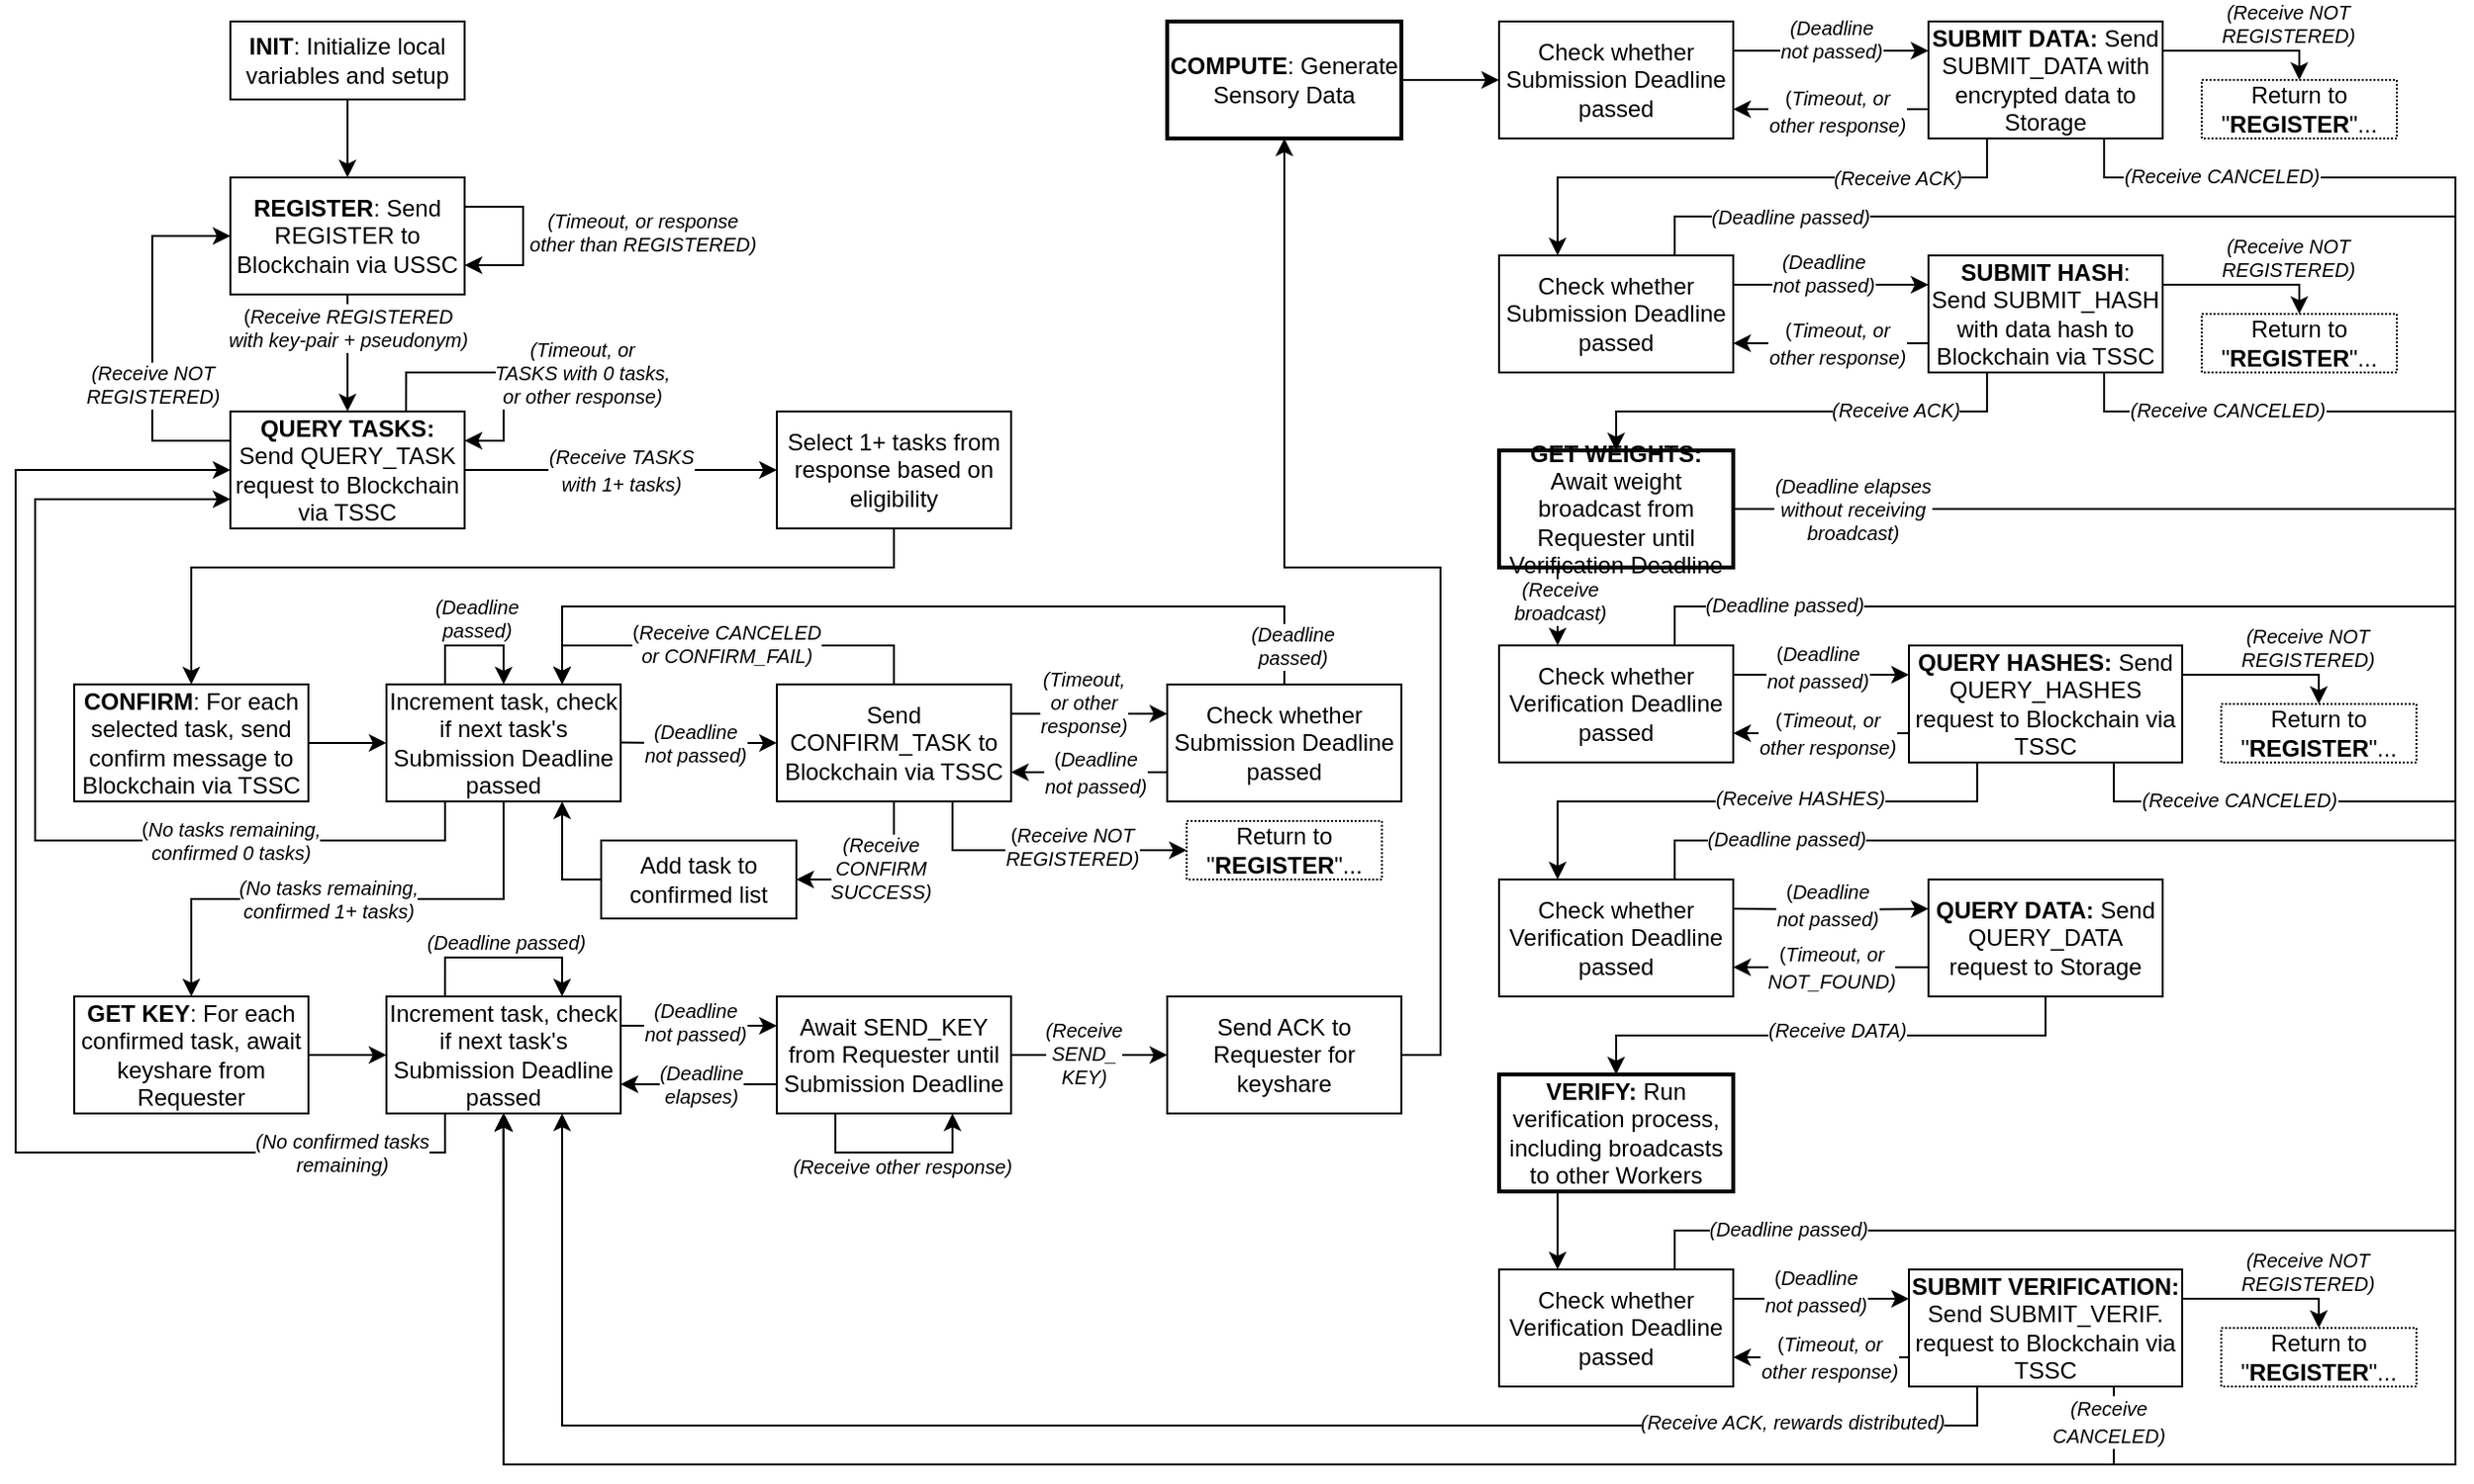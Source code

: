 <mxfile version="23.1.5" type="device">
  <diagram name="Page-1" id="bkfuRXXn7F634Q0itgpS">
    <mxGraphModel dx="125" dy="65" grid="1" gridSize="10" guides="1" tooltips="1" connect="1" arrows="1" fold="1" page="1" pageScale="1" pageWidth="850" pageHeight="1100" math="0" shadow="0">
      <root>
        <mxCell id="0" />
        <mxCell id="1" parent="0" />
        <mxCell id="Ztz0KvG_AUk8K8EOmz-n-36" value="" style="edgeStyle=orthogonalEdgeStyle;rounded=0;orthogonalLoop=1;jettySize=auto;html=1;" parent="1" source="Ztz0KvG_AUk8K8EOmz-n-24" target="Ztz0KvG_AUk8K8EOmz-n-25" edge="1">
          <mxGeometry relative="1" as="geometry" />
        </mxCell>
        <mxCell id="Ztz0KvG_AUk8K8EOmz-n-24" value="&lt;b&gt;INIT&lt;/b&gt;: Initialize local variables and setup" style="rounded=0;whiteSpace=wrap;html=1;" parent="1" vertex="1">
          <mxGeometry x="200.05" y="20" width="120" height="40" as="geometry" />
        </mxCell>
        <mxCell id="Ztz0KvG_AUk8K8EOmz-n-32" value="" style="edgeStyle=orthogonalEdgeStyle;rounded=0;orthogonalLoop=1;jettySize=auto;html=1;" parent="1" source="Ztz0KvG_AUk8K8EOmz-n-25" target="Ztz0KvG_AUk8K8EOmz-n-26" edge="1">
          <mxGeometry relative="1" as="geometry" />
        </mxCell>
        <mxCell id="Ztz0KvG_AUk8K8EOmz-n-33" value="&lt;div&gt;&lt;font style=&quot;font-size: 10px;&quot;&gt;(&lt;i&gt;Receive REGISTERED&lt;br&gt;&lt;/i&gt;&lt;/font&gt;&lt;/div&gt;&lt;div style=&quot;font-size: 10px;&quot;&gt;&lt;font style=&quot;font-size: 10px;&quot;&gt;&lt;i&gt;with key-pair + pseudonym)&lt;/i&gt;&lt;/font&gt;&lt;/div&gt;" style="edgeLabel;html=1;align=center;verticalAlign=middle;resizable=0;points=[];" parent="Ztz0KvG_AUk8K8EOmz-n-32" vertex="1" connectable="0">
          <mxGeometry x="0.15" y="-1" relative="1" as="geometry">
            <mxPoint x="1" y="-18" as="offset" />
          </mxGeometry>
        </mxCell>
        <mxCell id="Ztz0KvG_AUk8K8EOmz-n-25" value="&lt;div&gt;&lt;b&gt;REGISTER&lt;/b&gt;: Send REGISTER to Blockchain via USSC&lt;br&gt;&lt;/div&gt;" style="rounded=0;whiteSpace=wrap;html=1;" parent="1" vertex="1">
          <mxGeometry x="200.05" y="100" width="120" height="60" as="geometry" />
        </mxCell>
        <mxCell id="hrUg8tfIxs5tt2dFMBXB-12" value="" style="edgeStyle=orthogonalEdgeStyle;rounded=0;orthogonalLoop=1;jettySize=auto;html=1;" edge="1" parent="1" source="Ztz0KvG_AUk8K8EOmz-n-26" target="hrUg8tfIxs5tt2dFMBXB-1">
          <mxGeometry relative="1" as="geometry" />
        </mxCell>
        <mxCell id="hrUg8tfIxs5tt2dFMBXB-17" value="&lt;div&gt;&lt;i&gt;&lt;font style=&quot;font-size: 10px;&quot;&gt;(Receive TASKS&lt;/font&gt;&lt;/i&gt;&lt;/div&gt;&lt;div&gt;&lt;i&gt;&lt;font style=&quot;font-size: 10px;&quot;&gt;with 1+ tasks)&lt;br&gt;&lt;/font&gt;&lt;/i&gt;&lt;/div&gt;" style="edgeLabel;html=1;align=center;verticalAlign=middle;resizable=0;points=[];" vertex="1" connectable="0" parent="hrUg8tfIxs5tt2dFMBXB-12">
          <mxGeometry x="0.082" relative="1" as="geometry">
            <mxPoint x="-7" as="offset" />
          </mxGeometry>
        </mxCell>
        <mxCell id="hrUg8tfIxs5tt2dFMBXB-15" style="edgeStyle=orthogonalEdgeStyle;rounded=0;orthogonalLoop=1;jettySize=auto;html=1;exitX=0;exitY=0.25;exitDx=0;exitDy=0;entryX=0;entryY=0.5;entryDx=0;entryDy=0;" edge="1" parent="1" source="Ztz0KvG_AUk8K8EOmz-n-26" target="Ztz0KvG_AUk8K8EOmz-n-25">
          <mxGeometry relative="1" as="geometry">
            <mxPoint x="110" y="235" as="targetPoint" />
            <Array as="points">
              <mxPoint x="160" y="235" />
              <mxPoint x="160" y="130" />
            </Array>
          </mxGeometry>
        </mxCell>
        <mxCell id="hrUg8tfIxs5tt2dFMBXB-16" value="&lt;div style=&quot;font-size: 10px;&quot;&gt;&lt;font style=&quot;font-size: 10px;&quot;&gt;&lt;i&gt;(Receive NOT&lt;/i&gt;&lt;/font&gt;&lt;/div&gt;&lt;div style=&quot;font-size: 10px;&quot;&gt;&lt;font style=&quot;font-size: 10px;&quot;&gt;&lt;i&gt;REGISTERED)&lt;br&gt;&lt;/i&gt;&lt;/font&gt;&lt;/div&gt;" style="edgeLabel;html=1;align=center;verticalAlign=middle;resizable=0;points=[];" vertex="1" connectable="0" parent="hrUg8tfIxs5tt2dFMBXB-15">
          <mxGeometry x="0.401" y="-2" relative="1" as="geometry">
            <mxPoint x="-2" y="60" as="offset" />
          </mxGeometry>
        </mxCell>
        <mxCell id="Ztz0KvG_AUk8K8EOmz-n-26" value="&lt;b&gt;QUERY TASKS: &lt;/b&gt;Send QUERY_TASK request to Blockchain via TSSC" style="rounded=0;whiteSpace=wrap;html=1;" parent="1" vertex="1">
          <mxGeometry x="200.05" y="220" width="120" height="60" as="geometry" />
        </mxCell>
        <mxCell id="hrUg8tfIxs5tt2dFMBXB-21" style="edgeStyle=orthogonalEdgeStyle;rounded=0;orthogonalLoop=1;jettySize=auto;html=1;exitX=1;exitY=0.5;exitDx=0;exitDy=0;entryX=0;entryY=0.5;entryDx=0;entryDy=0;" edge="1" parent="1" source="Ztz0KvG_AUk8K8EOmz-n-27" target="hrUg8tfIxs5tt2dFMBXB-20">
          <mxGeometry relative="1" as="geometry" />
        </mxCell>
        <mxCell id="Ztz0KvG_AUk8K8EOmz-n-27" value="&lt;b&gt;CONFIRM&lt;/b&gt;: For each selected task, send confirm message to Blockchain via TSSC" style="rounded=0;whiteSpace=wrap;html=1;" parent="1" vertex="1">
          <mxGeometry x="120" y="359.95" width="120" height="60" as="geometry" />
        </mxCell>
        <mxCell id="Ztz0KvG_AUk8K8EOmz-n-41" style="edgeStyle=orthogonalEdgeStyle;rounded=0;orthogonalLoop=1;jettySize=auto;html=1;exitX=0.75;exitY=0;exitDx=0;exitDy=0;entryX=1;entryY=0.25;entryDx=0;entryDy=0;" parent="1" source="Ztz0KvG_AUk8K8EOmz-n-26" target="Ztz0KvG_AUk8K8EOmz-n-26" edge="1">
          <mxGeometry relative="1" as="geometry">
            <Array as="points">
              <mxPoint x="290.05" y="200" />
              <mxPoint x="340.05" y="200" />
              <mxPoint x="340.05" y="235" />
            </Array>
          </mxGeometry>
        </mxCell>
        <mxCell id="Ztz0KvG_AUk8K8EOmz-n-42" value="&lt;div style=&quot;font-size: 10px;&quot;&gt;&lt;i&gt;&lt;font style=&quot;font-size: 10px;&quot;&gt;(Timeout, or&lt;br&gt;&lt;/font&gt;&lt;/i&gt;&lt;/div&gt;&lt;div style=&quot;font-size: 10px;&quot;&gt;&lt;i&gt;&lt;font style=&quot;font-size: 10px;&quot;&gt;TASKS with 0 tasks,&lt;/font&gt;&lt;/i&gt;&lt;/div&gt;&lt;div style=&quot;font-size: 10px;&quot;&gt;&lt;i&gt;&lt;font style=&quot;font-size: 10px;&quot;&gt;or other response)&lt;br&gt;&lt;/font&gt;&lt;/i&gt;&lt;/div&gt;" style="edgeLabel;html=1;align=center;verticalAlign=middle;resizable=0;points=[];" parent="Ztz0KvG_AUk8K8EOmz-n-41" vertex="1" connectable="0">
          <mxGeometry x="0.34" y="-4" relative="1" as="geometry">
            <mxPoint x="44" y="-14" as="offset" />
          </mxGeometry>
        </mxCell>
        <mxCell id="Ztz0KvG_AUk8K8EOmz-n-142" style="edgeStyle=orthogonalEdgeStyle;rounded=0;orthogonalLoop=1;jettySize=auto;html=1;exitX=1;exitY=0.5;exitDx=0;exitDy=0;entryX=0;entryY=0.5;entryDx=0;entryDy=0;" parent="1" target="Ztz0KvG_AUk8K8EOmz-n-141" edge="1">
          <mxGeometry relative="1" as="geometry">
            <mxPoint x="370" y="530" as="sourcePoint" />
          </mxGeometry>
        </mxCell>
        <mxCell id="Ztz0KvG_AUk8K8EOmz-n-143" value="&lt;div style=&quot;font-size: 10px;&quot;&gt;&lt;font style=&quot;font-size: 10px;&quot;&gt;&lt;i&gt;(Receive initial&lt;br&gt;&lt;/i&gt;&lt;/font&gt;&lt;/div&gt;&lt;div style=&quot;font-size: 10px;&quot;&gt;&lt;font style=&quot;font-size: 10px;&quot;&gt;&lt;i&gt;query from&lt;/i&gt;&lt;/font&gt;&lt;/div&gt;&lt;div style=&quot;font-size: 10px;&quot;&gt;&lt;font style=&quot;font-size: 10px;&quot;&gt;&lt;i&gt;Requester)&lt;br&gt;&lt;/i&gt;&lt;/font&gt;&lt;/div&gt;" style="edgeLabel;html=1;align=center;verticalAlign=middle;resizable=0;points=[];" parent="Ztz0KvG_AUk8K8EOmz-n-142" vertex="1" connectable="0">
          <mxGeometry x="-0.289" y="-1" relative="1" as="geometry">
            <mxPoint x="10" y="-1" as="offset" />
          </mxGeometry>
        </mxCell>
        <mxCell id="hrUg8tfIxs5tt2dFMBXB-145" value="" style="edgeStyle=orthogonalEdgeStyle;rounded=0;orthogonalLoop=1;jettySize=auto;html=1;entryX=0;entryY=0.25;entryDx=0;entryDy=0;exitX=1;exitY=0.25;exitDx=0;exitDy=0;" edge="1" parent="1" source="Ztz0KvG_AUk8K8EOmz-n-75" target="hrUg8tfIxs5tt2dFMBXB-144">
          <mxGeometry relative="1" as="geometry" />
        </mxCell>
        <mxCell id="hrUg8tfIxs5tt2dFMBXB-146" value="&lt;div style=&quot;font-size: 10px;&quot;&gt;&lt;font style=&quot;font-size: 10px;&quot;&gt;&lt;i&gt;(Deadline&lt;/i&gt;&lt;/font&gt;&lt;/div&gt;&lt;div style=&quot;font-size: 10px;&quot;&gt;&lt;font style=&quot;font-size: 10px;&quot;&gt;&lt;i&gt;not passed)&lt;br&gt;&lt;/i&gt;&lt;/font&gt;&lt;/div&gt;" style="edgeLabel;html=1;align=center;verticalAlign=middle;resizable=0;points=[];" vertex="1" connectable="0" parent="hrUg8tfIxs5tt2dFMBXB-145">
          <mxGeometry x="-0.009" y="-1" relative="1" as="geometry">
            <mxPoint y="-7" as="offset" />
          </mxGeometry>
        </mxCell>
        <mxCell id="hrUg8tfIxs5tt2dFMBXB-152" style="edgeStyle=orthogonalEdgeStyle;rounded=0;orthogonalLoop=1;jettySize=auto;html=1;exitX=0.25;exitY=1;exitDx=0;exitDy=0;entryX=0.25;entryY=0;entryDx=0;entryDy=0;" edge="1" parent="1" source="hrUg8tfIxs5tt2dFMBXB-144" target="hrUg8tfIxs5tt2dFMBXB-149">
          <mxGeometry relative="1" as="geometry">
            <Array as="points">
              <mxPoint x="1100" y="100" />
              <mxPoint x="880" y="100" />
            </Array>
          </mxGeometry>
        </mxCell>
        <mxCell id="hrUg8tfIxs5tt2dFMBXB-153" value="&lt;div style=&quot;font-size: 10px;&quot;&gt;&lt;font style=&quot;font-size: 10px;&quot;&gt;&lt;i&gt;(Receive ACK)&lt;br&gt;&lt;/i&gt;&lt;/font&gt;&lt;/div&gt;" style="edgeLabel;html=1;align=center;verticalAlign=middle;resizable=0;points=[];" vertex="1" connectable="0" parent="hrUg8tfIxs5tt2dFMBXB-152">
          <mxGeometry x="-0.086" y="1" relative="1" as="geometry">
            <mxPoint x="62" y="-1" as="offset" />
          </mxGeometry>
        </mxCell>
        <mxCell id="Ztz0KvG_AUk8K8EOmz-n-75" value="Check whether Submission Deadline passed" style="rounded=0;whiteSpace=wrap;html=1;" parent="1" vertex="1">
          <mxGeometry x="850" y="20" width="120" height="60" as="geometry" />
        </mxCell>
        <mxCell id="hrUg8tfIxs5tt2dFMBXB-18" style="edgeStyle=orthogonalEdgeStyle;rounded=0;orthogonalLoop=1;jettySize=auto;html=1;exitX=0.5;exitY=1;exitDx=0;exitDy=0;entryX=0.5;entryY=0;entryDx=0;entryDy=0;" edge="1" parent="1" source="hrUg8tfIxs5tt2dFMBXB-1" target="Ztz0KvG_AUk8K8EOmz-n-27">
          <mxGeometry relative="1" as="geometry">
            <Array as="points">
              <mxPoint x="540" y="300" />
              <mxPoint x="180" y="300" />
            </Array>
          </mxGeometry>
        </mxCell>
        <mxCell id="hrUg8tfIxs5tt2dFMBXB-1" value="Select 1+ tasks from response based on eligibility " style="rounded=0;whiteSpace=wrap;html=1;" vertex="1" parent="1">
          <mxGeometry x="480" y="220" width="120" height="60" as="geometry" />
        </mxCell>
        <mxCell id="hrUg8tfIxs5tt2dFMBXB-6" style="edgeStyle=orthogonalEdgeStyle;rounded=0;orthogonalLoop=1;jettySize=auto;html=1;exitX=1;exitY=0.25;exitDx=0;exitDy=0;entryX=1;entryY=0.75;entryDx=0;entryDy=0;" edge="1" parent="1" source="Ztz0KvG_AUk8K8EOmz-n-25" target="Ztz0KvG_AUk8K8EOmz-n-25">
          <mxGeometry relative="1" as="geometry">
            <Array as="points">
              <mxPoint x="350" y="115" />
              <mxPoint x="350" y="145" />
            </Array>
          </mxGeometry>
        </mxCell>
        <mxCell id="hrUg8tfIxs5tt2dFMBXB-7" value="&lt;div style=&quot;font-size: 10px;&quot;&gt;&lt;font style=&quot;font-size: 10px;&quot;&gt;&lt;i&gt;(Timeout, or response &lt;br&gt;&lt;/i&gt;&lt;/font&gt;&lt;/div&gt;&lt;div style=&quot;font-size: 10px;&quot;&gt;&lt;font style=&quot;font-size: 10px;&quot;&gt;&lt;i&gt;other than REGISTERED)&lt;br&gt;&lt;/i&gt;&lt;/font&gt;&lt;/div&gt;" style="edgeLabel;html=1;align=center;verticalAlign=middle;resizable=0;points=[];" vertex="1" connectable="0" parent="hrUg8tfIxs5tt2dFMBXB-6">
          <mxGeometry x="-0.109" y="-1" relative="1" as="geometry">
            <mxPoint x="62" y="3" as="offset" />
          </mxGeometry>
        </mxCell>
        <mxCell id="hrUg8tfIxs5tt2dFMBXB-39" style="edgeStyle=orthogonalEdgeStyle;rounded=0;orthogonalLoop=1;jettySize=auto;html=1;exitX=1;exitY=0.5;exitDx=0;exitDy=0;entryX=0;entryY=0.5;entryDx=0;entryDy=0;" edge="1" parent="1" target="hrUg8tfIxs5tt2dFMBXB-40">
          <mxGeometry relative="1" as="geometry">
            <mxPoint x="490" y="389.71" as="targetPoint" />
            <mxPoint x="400.0" y="389.71" as="sourcePoint" />
          </mxGeometry>
        </mxCell>
        <mxCell id="hrUg8tfIxs5tt2dFMBXB-41" value="&lt;div style=&quot;font-size: 10px;&quot;&gt;&lt;font style=&quot;font-size: 10px;&quot;&gt;&lt;i&gt;(Deadline&lt;/i&gt;&lt;/font&gt;&lt;/div&gt;&lt;div style=&quot;font-size: 10px;&quot;&gt;&lt;font style=&quot;font-size: 10px;&quot;&gt;&lt;i&gt;not passed)&lt;br&gt;&lt;/i&gt;&lt;/font&gt;&lt;/div&gt;" style="edgeLabel;html=1;align=center;verticalAlign=middle;resizable=0;points=[];" vertex="1" connectable="0" parent="hrUg8tfIxs5tt2dFMBXB-39">
          <mxGeometry x="-0.292" y="-2" relative="1" as="geometry">
            <mxPoint x="9" y="-2" as="offset" />
          </mxGeometry>
        </mxCell>
        <mxCell id="hrUg8tfIxs5tt2dFMBXB-65" style="edgeStyle=orthogonalEdgeStyle;rounded=0;orthogonalLoop=1;jettySize=auto;html=1;exitX=0.5;exitY=1;exitDx=0;exitDy=0;entryX=0.5;entryY=0;entryDx=0;entryDy=0;" edge="1" parent="1" source="hrUg8tfIxs5tt2dFMBXB-20" target="hrUg8tfIxs5tt2dFMBXB-64">
          <mxGeometry relative="1" as="geometry">
            <Array as="points">
              <mxPoint x="340" y="470" />
              <mxPoint x="180" y="470" />
            </Array>
          </mxGeometry>
        </mxCell>
        <mxCell id="hrUg8tfIxs5tt2dFMBXB-68" value="&lt;div style=&quot;font-size: 10px;&quot;&gt;&lt;i&gt;&lt;font style=&quot;font-size: 10px;&quot;&gt;(No tasks remaining,&lt;/font&gt;&lt;/i&gt;&lt;/div&gt;&lt;div style=&quot;font-size: 10px;&quot;&gt;&lt;i&gt;&lt;font style=&quot;font-size: 10px;&quot;&gt;confirmed 1+ tasks)&lt;br&gt;&lt;/font&gt;&lt;/i&gt;&lt;/div&gt;" style="edgeLabel;html=1;align=center;verticalAlign=middle;resizable=0;points=[];" vertex="1" connectable="0" parent="hrUg8tfIxs5tt2dFMBXB-65">
          <mxGeometry x="0.283" y="3" relative="1" as="geometry">
            <mxPoint x="27" y="-3" as="offset" />
          </mxGeometry>
        </mxCell>
        <mxCell id="hrUg8tfIxs5tt2dFMBXB-66" style="edgeStyle=orthogonalEdgeStyle;rounded=0;orthogonalLoop=1;jettySize=auto;html=1;exitX=0.25;exitY=1;exitDx=0;exitDy=0;entryX=0;entryY=0.75;entryDx=0;entryDy=0;" edge="1" parent="1" source="hrUg8tfIxs5tt2dFMBXB-20" target="Ztz0KvG_AUk8K8EOmz-n-26">
          <mxGeometry relative="1" as="geometry">
            <Array as="points">
              <mxPoint x="310" y="440" />
              <mxPoint x="100" y="440" />
              <mxPoint x="100" y="265" />
            </Array>
          </mxGeometry>
        </mxCell>
        <mxCell id="hrUg8tfIxs5tt2dFMBXB-69" value="&lt;div style=&quot;font-size: 10px;&quot;&gt;&lt;font style=&quot;font-size: 10px;&quot;&gt;(&lt;i&gt;No tasks remaining,&lt;/i&gt;&lt;/font&gt;&lt;/div&gt;&lt;div style=&quot;font-size: 10px;&quot;&gt;&lt;font style=&quot;font-size: 10px;&quot;&gt;&lt;i&gt;confirmed 0 tasks)&lt;br&gt;&lt;/i&gt;&lt;/font&gt;&lt;/div&gt;" style="edgeLabel;html=1;align=center;verticalAlign=middle;resizable=0;points=[];" vertex="1" connectable="0" parent="hrUg8tfIxs5tt2dFMBXB-66">
          <mxGeometry x="-0.322" y="-1" relative="1" as="geometry">
            <mxPoint x="41" y="1" as="offset" />
          </mxGeometry>
        </mxCell>
        <mxCell id="hrUg8tfIxs5tt2dFMBXB-20" value="&lt;div&gt;Increment task, check if next task&#39;s Submission Deadline passed&lt;/div&gt;" style="rounded=0;whiteSpace=wrap;html=1;" vertex="1" parent="1">
          <mxGeometry x="280" y="359.95" width="120" height="60" as="geometry" />
        </mxCell>
        <mxCell id="hrUg8tfIxs5tt2dFMBXB-44" style="edgeStyle=orthogonalEdgeStyle;rounded=0;orthogonalLoop=1;jettySize=auto;html=1;exitX=0.5;exitY=0;exitDx=0;exitDy=0;entryX=0.75;entryY=0;entryDx=0;entryDy=0;" edge="1" parent="1" source="hrUg8tfIxs5tt2dFMBXB-40" target="hrUg8tfIxs5tt2dFMBXB-20">
          <mxGeometry relative="1" as="geometry" />
        </mxCell>
        <mxCell id="hrUg8tfIxs5tt2dFMBXB-45" value="&lt;div style=&quot;font-size: 10px;&quot;&gt;&lt;font style=&quot;font-size: 10px;&quot;&gt;(&lt;i&gt;Receive CANCELED&lt;/i&gt;&lt;/font&gt;&lt;/div&gt;&lt;div style=&quot;font-size: 10px;&quot;&gt;&lt;font style=&quot;font-size: 10px;&quot;&gt;&lt;i&gt;or CONFIRM_FAIL)&lt;br&gt;&lt;/i&gt;&lt;/font&gt;&lt;/div&gt;" style="edgeLabel;html=1;align=center;verticalAlign=middle;resizable=0;points=[];" vertex="1" connectable="0" parent="hrUg8tfIxs5tt2dFMBXB-44">
          <mxGeometry x="0.35" y="1" relative="1" as="geometry">
            <mxPoint x="35" y="-2" as="offset" />
          </mxGeometry>
        </mxCell>
        <mxCell id="hrUg8tfIxs5tt2dFMBXB-49" style="edgeStyle=orthogonalEdgeStyle;rounded=0;orthogonalLoop=1;jettySize=auto;html=1;exitX=1;exitY=0.25;exitDx=0;exitDy=0;entryX=0;entryY=0.25;entryDx=0;entryDy=0;" edge="1" parent="1" source="hrUg8tfIxs5tt2dFMBXB-40" target="hrUg8tfIxs5tt2dFMBXB-48">
          <mxGeometry relative="1" as="geometry" />
        </mxCell>
        <mxCell id="hrUg8tfIxs5tt2dFMBXB-50" value="&lt;div style=&quot;font-size: 10px;&quot;&gt;&lt;font style=&quot;font-size: 10px;&quot;&gt;&lt;i&gt;(Timeout, &lt;br&gt;&lt;/i&gt;&lt;/font&gt;&lt;/div&gt;&lt;div style=&quot;font-size: 10px;&quot;&gt;&lt;font style=&quot;font-size: 10px;&quot;&gt;&lt;i&gt;or other&lt;/i&gt;&lt;/font&gt;&lt;/div&gt;&lt;div style=&quot;font-size: 10px;&quot;&gt;&lt;font style=&quot;font-size: 10px;&quot;&gt;&lt;i&gt;response)&lt;br&gt;&lt;/i&gt;&lt;/font&gt;&lt;/div&gt;" style="edgeLabel;html=1;align=center;verticalAlign=middle;resizable=0;points=[];" vertex="1" connectable="0" parent="hrUg8tfIxs5tt2dFMBXB-49">
          <mxGeometry x="-0.193" relative="1" as="geometry">
            <mxPoint x="4" y="-6" as="offset" />
          </mxGeometry>
        </mxCell>
        <mxCell id="hrUg8tfIxs5tt2dFMBXB-59" style="edgeStyle=orthogonalEdgeStyle;rounded=0;orthogonalLoop=1;jettySize=auto;html=1;exitX=0.5;exitY=1;exitDx=0;exitDy=0;entryX=1;entryY=0.5;entryDx=0;entryDy=0;" edge="1" parent="1" source="hrUg8tfIxs5tt2dFMBXB-40" target="hrUg8tfIxs5tt2dFMBXB-57">
          <mxGeometry relative="1" as="geometry" />
        </mxCell>
        <mxCell id="hrUg8tfIxs5tt2dFMBXB-60" value="&lt;div style=&quot;font-size: 10px;&quot;&gt;&lt;font style=&quot;font-size: 10px;&quot;&gt;&lt;i&gt;(Receive&lt;/i&gt;&lt;/font&gt;&lt;/div&gt;&lt;div style=&quot;font-size: 10px;&quot;&gt;&lt;font style=&quot;font-size: 10px;&quot;&gt;&lt;i&gt;CONFIRM&lt;/i&gt;&lt;/font&gt;&lt;/div&gt;&lt;div style=&quot;font-size: 10px;&quot;&gt;&lt;font style=&quot;font-size: 10px;&quot;&gt;&lt;i&gt;SUCCESS)&lt;/i&gt;&lt;/font&gt;&lt;/div&gt;" style="edgeLabel;html=1;align=center;verticalAlign=middle;resizable=0;points=[];" vertex="1" connectable="0" parent="hrUg8tfIxs5tt2dFMBXB-59">
          <mxGeometry x="-0.466" relative="1" as="geometry">
            <mxPoint x="-7" y="10" as="offset" />
          </mxGeometry>
        </mxCell>
        <mxCell id="hrUg8tfIxs5tt2dFMBXB-74" style="edgeStyle=orthogonalEdgeStyle;rounded=0;orthogonalLoop=1;jettySize=auto;html=1;exitX=0.75;exitY=1;exitDx=0;exitDy=0;entryX=0;entryY=0.5;entryDx=0;entryDy=0;" edge="1" parent="1" source="hrUg8tfIxs5tt2dFMBXB-40" target="hrUg8tfIxs5tt2dFMBXB-73">
          <mxGeometry relative="1" as="geometry" />
        </mxCell>
        <mxCell id="hrUg8tfIxs5tt2dFMBXB-75" value="&lt;div style=&quot;font-size: 10px;&quot;&gt;&lt;font style=&quot;font-size: 10px;&quot;&gt;(&lt;i&gt;Receive NOT&lt;/i&gt;&lt;/font&gt;&lt;/div&gt;&lt;div style=&quot;font-size: 10px;&quot;&gt;&lt;font style=&quot;font-size: 10px;&quot;&gt;&lt;i&gt;REGISTERED)&lt;br&gt;&lt;/i&gt;&lt;/font&gt;&lt;/div&gt;" style="edgeLabel;html=1;align=center;verticalAlign=middle;resizable=0;points=[];" vertex="1" connectable="0" parent="hrUg8tfIxs5tt2dFMBXB-74">
          <mxGeometry x="-0.042" y="2" relative="1" as="geometry">
            <mxPoint x="16" as="offset" />
          </mxGeometry>
        </mxCell>
        <mxCell id="hrUg8tfIxs5tt2dFMBXB-40" value="Send CONFIRM_TASK to Blockchain via TSSC" style="rounded=0;whiteSpace=wrap;html=1;" vertex="1" parent="1">
          <mxGeometry x="480" y="359.95" width="120" height="60" as="geometry" />
        </mxCell>
        <mxCell id="hrUg8tfIxs5tt2dFMBXB-46" style="edgeStyle=orthogonalEdgeStyle;rounded=0;orthogonalLoop=1;jettySize=auto;html=1;exitX=0.25;exitY=0;exitDx=0;exitDy=0;entryX=0.5;entryY=0;entryDx=0;entryDy=0;" edge="1" parent="1" source="hrUg8tfIxs5tt2dFMBXB-20" target="hrUg8tfIxs5tt2dFMBXB-20">
          <mxGeometry relative="1" as="geometry">
            <Array as="points">
              <mxPoint x="310" y="339.95" />
              <mxPoint x="340" y="339.95" />
            </Array>
          </mxGeometry>
        </mxCell>
        <mxCell id="hrUg8tfIxs5tt2dFMBXB-47" value="&lt;div style=&quot;font-size: 10px;&quot;&gt;&lt;font style=&quot;font-size: 10px;&quot;&gt;&lt;i&gt;(Deadline&lt;/i&gt;&lt;/font&gt;&lt;/div&gt;&lt;div style=&quot;font-size: 10px;&quot;&gt;&lt;font style=&quot;font-size: 10px;&quot;&gt;&lt;i&gt;passed)&lt;br&gt;&lt;/i&gt;&lt;/font&gt;&lt;/div&gt;" style="edgeLabel;html=1;align=center;verticalAlign=middle;resizable=0;points=[];" vertex="1" connectable="0" parent="hrUg8tfIxs5tt2dFMBXB-46">
          <mxGeometry x="-0.225" y="2" relative="1" as="geometry">
            <mxPoint x="9" y="-12" as="offset" />
          </mxGeometry>
        </mxCell>
        <mxCell id="hrUg8tfIxs5tt2dFMBXB-51" style="edgeStyle=orthogonalEdgeStyle;rounded=0;orthogonalLoop=1;jettySize=auto;html=1;exitX=0;exitY=0.75;exitDx=0;exitDy=0;entryX=1;entryY=0.75;entryDx=0;entryDy=0;" edge="1" parent="1" source="hrUg8tfIxs5tt2dFMBXB-48" target="hrUg8tfIxs5tt2dFMBXB-40">
          <mxGeometry relative="1" as="geometry" />
        </mxCell>
        <mxCell id="hrUg8tfIxs5tt2dFMBXB-52" value="&lt;div&gt;&lt;font style=&quot;font-size: 10px;&quot;&gt;(&lt;i&gt;Deadline&lt;/i&gt;&lt;/font&gt;&lt;/div&gt;&lt;div&gt;&lt;font style=&quot;font-size: 10px;&quot;&gt;&lt;i&gt;not passed)&lt;/i&gt;&lt;/font&gt;&lt;/div&gt;" style="edgeLabel;html=1;align=center;verticalAlign=middle;resizable=0;points=[];" vertex="1" connectable="0" parent="hrUg8tfIxs5tt2dFMBXB-51">
          <mxGeometry x="0.193" y="-1" relative="1" as="geometry">
            <mxPoint x="10" y="1" as="offset" />
          </mxGeometry>
        </mxCell>
        <mxCell id="hrUg8tfIxs5tt2dFMBXB-54" style="edgeStyle=orthogonalEdgeStyle;rounded=0;orthogonalLoop=1;jettySize=auto;html=1;exitX=0.5;exitY=0;exitDx=0;exitDy=0;entryX=0.75;entryY=0;entryDx=0;entryDy=0;" edge="1" parent="1" source="hrUg8tfIxs5tt2dFMBXB-48" target="hrUg8tfIxs5tt2dFMBXB-20">
          <mxGeometry relative="1" as="geometry">
            <Array as="points">
              <mxPoint x="740" y="320" />
              <mxPoint x="370" y="320" />
            </Array>
          </mxGeometry>
        </mxCell>
        <mxCell id="hrUg8tfIxs5tt2dFMBXB-55" value="&lt;div style=&quot;font-size: 10px;&quot;&gt;&lt;font style=&quot;font-size: 10px;&quot;&gt;&lt;i&gt;(Deadline&lt;/i&gt;&lt;/font&gt;&lt;/div&gt;&lt;div style=&quot;font-size: 10px;&quot;&gt;&lt;font style=&quot;font-size: 10px;&quot;&gt;&lt;i&gt;passed)&lt;br&gt;&lt;/i&gt;&lt;/font&gt;&lt;/div&gt;" style="edgeLabel;html=1;align=center;verticalAlign=middle;resizable=0;points=[];" vertex="1" connectable="0" parent="hrUg8tfIxs5tt2dFMBXB-54">
          <mxGeometry x="-0.551" y="-2" relative="1" as="geometry">
            <mxPoint x="65" y="22" as="offset" />
          </mxGeometry>
        </mxCell>
        <mxCell id="hrUg8tfIxs5tt2dFMBXB-48" value="Check whether Submission Deadline passed" style="rounded=0;whiteSpace=wrap;html=1;" vertex="1" parent="1">
          <mxGeometry x="680" y="360" width="120" height="60" as="geometry" />
        </mxCell>
        <mxCell id="hrUg8tfIxs5tt2dFMBXB-61" style="edgeStyle=orthogonalEdgeStyle;rounded=0;orthogonalLoop=1;jettySize=auto;html=1;exitX=0;exitY=0.5;exitDx=0;exitDy=0;entryX=0.75;entryY=1;entryDx=0;entryDy=0;" edge="1" parent="1" source="hrUg8tfIxs5tt2dFMBXB-57" target="hrUg8tfIxs5tt2dFMBXB-20">
          <mxGeometry relative="1" as="geometry" />
        </mxCell>
        <mxCell id="hrUg8tfIxs5tt2dFMBXB-57" value="Add task to confirmed list" style="rounded=0;whiteSpace=wrap;html=1;" vertex="1" parent="1">
          <mxGeometry x="390" y="440" width="100" height="40" as="geometry" />
        </mxCell>
        <mxCell id="hrUg8tfIxs5tt2dFMBXB-105" style="edgeStyle=orthogonalEdgeStyle;rounded=0;orthogonalLoop=1;jettySize=auto;html=1;exitX=1;exitY=0.5;exitDx=0;exitDy=0;entryX=0;entryY=0.5;entryDx=0;entryDy=0;" edge="1" parent="1" source="hrUg8tfIxs5tt2dFMBXB-64" target="hrUg8tfIxs5tt2dFMBXB-76">
          <mxGeometry relative="1" as="geometry" />
        </mxCell>
        <mxCell id="hrUg8tfIxs5tt2dFMBXB-64" value="&lt;b&gt;GET KEY&lt;/b&gt;: For each confirmed task, await keyshare from Requester" style="rounded=0;whiteSpace=wrap;html=1;" vertex="1" parent="1">
          <mxGeometry x="120.03" y="520" width="120" height="60" as="geometry" />
        </mxCell>
        <mxCell id="hrUg8tfIxs5tt2dFMBXB-73" value="&lt;div&gt;Return to &quot;&lt;b&gt;REGISTER&lt;/b&gt;&quot;...&lt;/div&gt;" style="rounded=0;whiteSpace=wrap;html=1;strokeColor=default;dashed=1;dashPattern=1 1;" vertex="1" parent="1">
          <mxGeometry x="690" y="430" width="100" height="30" as="geometry" />
        </mxCell>
        <mxCell id="hrUg8tfIxs5tt2dFMBXB-109" style="edgeStyle=orthogonalEdgeStyle;rounded=0;orthogonalLoop=1;jettySize=auto;html=1;exitX=1;exitY=0.25;exitDx=0;exitDy=0;entryX=0;entryY=0.25;entryDx=0;entryDy=0;" edge="1" parent="1" source="hrUg8tfIxs5tt2dFMBXB-76" target="hrUg8tfIxs5tt2dFMBXB-80">
          <mxGeometry relative="1" as="geometry" />
        </mxCell>
        <mxCell id="hrUg8tfIxs5tt2dFMBXB-111" value="&lt;div style=&quot;font-size: 10px;&quot;&gt;&lt;font style=&quot;font-size: 10px;&quot;&gt;&lt;i&gt;(Deadline&lt;/i&gt;&lt;/font&gt;&lt;/div&gt;&lt;div style=&quot;font-size: 10px;&quot;&gt;&lt;font style=&quot;font-size: 10px;&quot;&gt;&lt;i&gt;not passed)&lt;br&gt;&lt;/i&gt;&lt;/font&gt;&lt;/div&gt;" style="edgeLabel;html=1;align=center;verticalAlign=middle;resizable=0;points=[];" vertex="1" connectable="0" parent="hrUg8tfIxs5tt2dFMBXB-109">
          <mxGeometry x="0.089" y="2" relative="1" as="geometry">
            <mxPoint x="-6" as="offset" />
          </mxGeometry>
        </mxCell>
        <mxCell id="hrUg8tfIxs5tt2dFMBXB-119" style="edgeStyle=orthogonalEdgeStyle;rounded=0;orthogonalLoop=1;jettySize=auto;html=1;exitX=0.25;exitY=1;exitDx=0;exitDy=0;entryX=0;entryY=0.5;entryDx=0;entryDy=0;" edge="1" parent="1" source="hrUg8tfIxs5tt2dFMBXB-76" target="Ztz0KvG_AUk8K8EOmz-n-26">
          <mxGeometry relative="1" as="geometry">
            <Array as="points">
              <mxPoint x="310" y="600" />
              <mxPoint x="90" y="600" />
              <mxPoint x="90" y="250" />
            </Array>
          </mxGeometry>
        </mxCell>
        <mxCell id="hrUg8tfIxs5tt2dFMBXB-120" value="&lt;div style=&quot;font-size: 10px;&quot;&gt;&lt;font style=&quot;font-size: 10px;&quot;&gt;&lt;i&gt;(No confirmed tasks&lt;/i&gt;&lt;/font&gt;&lt;/div&gt;&lt;div style=&quot;font-size: 10px;&quot;&gt;&lt;font style=&quot;font-size: 10px;&quot;&gt;&lt;i&gt;remaining)&lt;br&gt;&lt;/i&gt;&lt;/font&gt;&lt;/div&gt;" style="edgeLabel;html=1;align=center;verticalAlign=middle;resizable=0;points=[];" vertex="1" connectable="0" parent="hrUg8tfIxs5tt2dFMBXB-119">
          <mxGeometry x="-0.687" relative="1" as="geometry">
            <mxPoint x="36" as="offset" />
          </mxGeometry>
        </mxCell>
        <mxCell id="hrUg8tfIxs5tt2dFMBXB-76" value="&lt;div&gt;Increment task, check if next task&#39;s Submission Deadline passed&lt;/div&gt;" style="rounded=0;whiteSpace=wrap;html=1;" vertex="1" parent="1">
          <mxGeometry x="279.98" y="520" width="120" height="60" as="geometry" />
        </mxCell>
        <mxCell id="hrUg8tfIxs5tt2dFMBXB-110" style="edgeStyle=orthogonalEdgeStyle;rounded=0;orthogonalLoop=1;jettySize=auto;html=1;exitX=0;exitY=0.75;exitDx=0;exitDy=0;entryX=1;entryY=0.75;entryDx=0;entryDy=0;" edge="1" parent="1" source="hrUg8tfIxs5tt2dFMBXB-80" target="hrUg8tfIxs5tt2dFMBXB-76">
          <mxGeometry relative="1" as="geometry" />
        </mxCell>
        <mxCell id="hrUg8tfIxs5tt2dFMBXB-112" value="&lt;div style=&quot;font-size: 10px;&quot;&gt;&lt;i style=&quot;font-size: 10px;&quot;&gt;(Deadline&lt;/i&gt;&lt;/div&gt;&lt;div style=&quot;font-size: 10px;&quot;&gt;&lt;i style=&quot;font-size: 10px;&quot;&gt;elapses)&lt;br style=&quot;font-size: 10px;&quot;&gt;&lt;/i&gt;&lt;/div&gt;" style="edgeLabel;html=1;align=center;verticalAlign=middle;resizable=0;points=[];fontSize=10;" vertex="1" connectable="0" parent="hrUg8tfIxs5tt2dFMBXB-110">
          <mxGeometry x="-0.132" y="1" relative="1" as="geometry">
            <mxPoint x="-5" y="-1" as="offset" />
          </mxGeometry>
        </mxCell>
        <mxCell id="hrUg8tfIxs5tt2dFMBXB-130" style="edgeStyle=orthogonalEdgeStyle;rounded=0;orthogonalLoop=1;jettySize=auto;html=1;exitX=1;exitY=0.5;exitDx=0;exitDy=0;entryX=0;entryY=0.5;entryDx=0;entryDy=0;" edge="1" parent="1" source="hrUg8tfIxs5tt2dFMBXB-80" target="hrUg8tfIxs5tt2dFMBXB-113">
          <mxGeometry relative="1" as="geometry" />
        </mxCell>
        <mxCell id="hrUg8tfIxs5tt2dFMBXB-131" value="&lt;div style=&quot;font-size: 10px;&quot;&gt;&lt;font style=&quot;font-size: 10px;&quot;&gt;&lt;i&gt;(Receive&lt;/i&gt;&lt;/font&gt;&lt;/div&gt;&lt;div style=&quot;font-size: 10px;&quot;&gt;&lt;font style=&quot;font-size: 10px;&quot;&gt;&lt;i&gt;SEND_&lt;/i&gt;&lt;/font&gt;&lt;/div&gt;&lt;div style=&quot;font-size: 10px;&quot;&gt;&lt;font style=&quot;font-size: 10px;&quot;&gt;&lt;i&gt;KEY)&lt;br&gt;&lt;/i&gt;&lt;/font&gt;&lt;/div&gt;" style="edgeLabel;html=1;align=center;verticalAlign=middle;resizable=0;points=[];" vertex="1" connectable="0" parent="hrUg8tfIxs5tt2dFMBXB-130">
          <mxGeometry x="0.026" y="1" relative="1" as="geometry">
            <mxPoint x="-4" as="offset" />
          </mxGeometry>
        </mxCell>
        <mxCell id="hrUg8tfIxs5tt2dFMBXB-80" value="Await SEND_KEY from Requester until Submission Deadline" style="rounded=0;whiteSpace=wrap;html=1;" vertex="1" parent="1">
          <mxGeometry x="479.98" y="520" width="120" height="60" as="geometry" />
        </mxCell>
        <mxCell id="hrUg8tfIxs5tt2dFMBXB-96" style="edgeStyle=orthogonalEdgeStyle;rounded=0;orthogonalLoop=1;jettySize=auto;html=1;exitX=0.25;exitY=0;exitDx=0;exitDy=0;entryX=0.75;entryY=0;entryDx=0;entryDy=0;" edge="1" parent="1" source="hrUg8tfIxs5tt2dFMBXB-76" target="hrUg8tfIxs5tt2dFMBXB-76">
          <mxGeometry relative="1" as="geometry">
            <Array as="points">
              <mxPoint x="349.98" y="500" />
              <mxPoint x="409.98" y="500" />
            </Array>
          </mxGeometry>
        </mxCell>
        <mxCell id="hrUg8tfIxs5tt2dFMBXB-97" value="&lt;div style=&quot;font-size: 10px;&quot;&gt;&lt;font style=&quot;font-size: 10px;&quot;&gt;&lt;i&gt;(Deadline passed)&lt;br&gt;&lt;/i&gt;&lt;/font&gt;&lt;/div&gt;" style="edgeLabel;html=1;align=center;verticalAlign=middle;resizable=0;points=[];" vertex="1" connectable="0" parent="hrUg8tfIxs5tt2dFMBXB-96">
          <mxGeometry x="0.025" relative="1" as="geometry">
            <mxPoint x="-1" y="-8" as="offset" />
          </mxGeometry>
        </mxCell>
        <mxCell id="hrUg8tfIxs5tt2dFMBXB-118" value="" style="edgeStyle=orthogonalEdgeStyle;rounded=0;orthogonalLoop=1;jettySize=auto;html=1;entryX=0.5;entryY=1;entryDx=0;entryDy=0;exitX=1;exitY=0.5;exitDx=0;exitDy=0;" edge="1" parent="1" source="hrUg8tfIxs5tt2dFMBXB-113" target="hrUg8tfIxs5tt2dFMBXB-132">
          <mxGeometry relative="1" as="geometry">
            <mxPoint x="860" y="570" as="targetPoint" />
            <Array as="points">
              <mxPoint x="820" y="550" />
              <mxPoint x="820" y="300" />
              <mxPoint x="740" y="300" />
            </Array>
          </mxGeometry>
        </mxCell>
        <mxCell id="hrUg8tfIxs5tt2dFMBXB-113" value="Send ACK to Requester for keyshare" style="rounded=0;whiteSpace=wrap;html=1;" vertex="1" parent="1">
          <mxGeometry x="680" y="520" width="120" height="60" as="geometry" />
        </mxCell>
        <mxCell id="hrUg8tfIxs5tt2dFMBXB-127" style="edgeStyle=orthogonalEdgeStyle;rounded=0;orthogonalLoop=1;jettySize=auto;html=1;exitX=1;exitY=0.5;exitDx=0;exitDy=0;entryX=0;entryY=0.5;entryDx=0;entryDy=0;" edge="1" parent="1" target="hrUg8tfIxs5tt2dFMBXB-126">
          <mxGeometry relative="1" as="geometry">
            <mxPoint x="600" y="670" as="sourcePoint" />
          </mxGeometry>
        </mxCell>
        <mxCell id="hrUg8tfIxs5tt2dFMBXB-128" value="&lt;div style=&quot;font-size: 10px;&quot;&gt;&lt;font style=&quot;font-size: 10px;&quot;&gt;&lt;i&gt;(Weights&lt;/i&gt;&lt;/font&gt;&lt;/div&gt;&lt;div style=&quot;font-size: 10px;&quot;&gt;&lt;font style=&quot;font-size: 10px;&quot;&gt;&lt;i&gt;match)&lt;br&gt;&lt;/i&gt;&lt;/font&gt;&lt;/div&gt;" style="edgeLabel;html=1;align=center;verticalAlign=middle;resizable=0;points=[];" vertex="1" connectable="0" parent="hrUg8tfIxs5tt2dFMBXB-127">
          <mxGeometry x="-0.324" relative="1" as="geometry">
            <mxPoint x="9" as="offset" />
          </mxGeometry>
        </mxCell>
        <mxCell id="hrUg8tfIxs5tt2dFMBXB-173" value="" style="edgeStyle=orthogonalEdgeStyle;rounded=0;orthogonalLoop=1;jettySize=auto;html=1;" edge="1" parent="1" source="hrUg8tfIxs5tt2dFMBXB-132" target="Ztz0KvG_AUk8K8EOmz-n-75">
          <mxGeometry relative="1" as="geometry" />
        </mxCell>
        <mxCell id="hrUg8tfIxs5tt2dFMBXB-132" value="&lt;b&gt;COMPUTE&lt;/b&gt;: Generate Sensory Data" style="rounded=0;whiteSpace=wrap;html=1;strokeWidth=2;" vertex="1" parent="1">
          <mxGeometry x="680" y="20" width="120" height="60" as="geometry" />
        </mxCell>
        <mxCell id="hrUg8tfIxs5tt2dFMBXB-141" style="edgeStyle=orthogonalEdgeStyle;rounded=0;orthogonalLoop=1;jettySize=auto;html=1;exitX=0.25;exitY=1;exitDx=0;exitDy=0;entryX=0.75;entryY=1;entryDx=0;entryDy=0;" edge="1" parent="1" source="hrUg8tfIxs5tt2dFMBXB-80" target="hrUg8tfIxs5tt2dFMBXB-80">
          <mxGeometry relative="1" as="geometry" />
        </mxCell>
        <mxCell id="hrUg8tfIxs5tt2dFMBXB-142" value="&lt;font style=&quot;font-size: 10px;&quot;&gt;&lt;i&gt;(Receive other response)&lt;br&gt;&lt;/i&gt;&lt;/font&gt;" style="edgeLabel;html=1;align=center;verticalAlign=middle;resizable=0;points=[];" vertex="1" connectable="0" parent="hrUg8tfIxs5tt2dFMBXB-141">
          <mxGeometry x="0.066" y="3" relative="1" as="geometry">
            <mxPoint y="10" as="offset" />
          </mxGeometry>
        </mxCell>
        <mxCell id="hrUg8tfIxs5tt2dFMBXB-147" style="edgeStyle=orthogonalEdgeStyle;rounded=0;orthogonalLoop=1;jettySize=auto;html=1;exitX=0;exitY=0.75;exitDx=0;exitDy=0;entryX=1;entryY=0.75;entryDx=0;entryDy=0;" edge="1" parent="1" source="hrUg8tfIxs5tt2dFMBXB-144" target="Ztz0KvG_AUk8K8EOmz-n-75">
          <mxGeometry relative="1" as="geometry" />
        </mxCell>
        <mxCell id="hrUg8tfIxs5tt2dFMBXB-148" value="&lt;div&gt;&lt;font style=&quot;font-size: 10px;&quot;&gt;(&lt;i&gt;Timeout, or&lt;/i&gt;&lt;/font&gt;&lt;/div&gt;&lt;div&gt;&lt;font style=&quot;font-size: 10px;&quot;&gt;&lt;i&gt;other response)&lt;/i&gt;&lt;/font&gt;&lt;/div&gt;" style="edgeLabel;html=1;align=center;verticalAlign=middle;resizable=0;points=[];" vertex="1" connectable="0" parent="hrUg8tfIxs5tt2dFMBXB-147">
          <mxGeometry x="-0.196" y="-1" relative="1" as="geometry">
            <mxPoint x="-7" y="2" as="offset" />
          </mxGeometry>
        </mxCell>
        <mxCell id="hrUg8tfIxs5tt2dFMBXB-344" style="edgeStyle=orthogonalEdgeStyle;rounded=0;orthogonalLoop=1;jettySize=auto;html=1;exitX=0.75;exitY=1;exitDx=0;exitDy=0;entryX=0.5;entryY=1;entryDx=0;entryDy=0;" edge="1" parent="1" source="hrUg8tfIxs5tt2dFMBXB-144" target="hrUg8tfIxs5tt2dFMBXB-76">
          <mxGeometry relative="1" as="geometry">
            <Array as="points">
              <mxPoint x="1160" y="100" />
              <mxPoint x="1340" y="100" />
              <mxPoint x="1340" y="760" />
              <mxPoint x="340" y="760" />
            </Array>
          </mxGeometry>
        </mxCell>
        <mxCell id="hrUg8tfIxs5tt2dFMBXB-345" value="&lt;font style=&quot;font-size: 10px;&quot;&gt;&lt;i&gt;(Receive CANCELED)&lt;br&gt;&lt;/i&gt;&lt;/font&gt;" style="edgeLabel;html=1;align=center;verticalAlign=middle;resizable=0;points=[];" vertex="1" connectable="0" parent="hrUg8tfIxs5tt2dFMBXB-344">
          <mxGeometry x="-0.881" y="-1" relative="1" as="geometry">
            <mxPoint x="-42" y="-2" as="offset" />
          </mxGeometry>
        </mxCell>
        <mxCell id="hrUg8tfIxs5tt2dFMBXB-144" value="&lt;b&gt;SUBMIT DATA:&lt;/b&gt; Send SUBMIT_DATA with encrypted data to Storage" style="whiteSpace=wrap;html=1;rounded=0;" vertex="1" parent="1">
          <mxGeometry x="1070" y="20" width="120" height="60" as="geometry" />
        </mxCell>
        <mxCell id="hrUg8tfIxs5tt2dFMBXB-162" value="" style="edgeStyle=orthogonalEdgeStyle;rounded=0;orthogonalLoop=1;jettySize=auto;html=1;entryX=0;entryY=0.25;entryDx=0;entryDy=0;exitX=1;exitY=0.25;exitDx=0;exitDy=0;" edge="1" parent="1" source="hrUg8tfIxs5tt2dFMBXB-149" target="hrUg8tfIxs5tt2dFMBXB-161">
          <mxGeometry relative="1" as="geometry" />
        </mxCell>
        <mxCell id="hrUg8tfIxs5tt2dFMBXB-163" value="&lt;div style=&quot;font-size: 10px;&quot;&gt;&lt;font style=&quot;font-size: 10px;&quot;&gt;&lt;i&gt;(Deadline&lt;/i&gt;&lt;/font&gt;&lt;/div&gt;&lt;div style=&quot;font-size: 10px;&quot;&gt;&lt;font style=&quot;font-size: 10px;&quot;&gt;&lt;i&gt;not passed)&lt;br&gt;&lt;/i&gt;&lt;/font&gt;&lt;/div&gt;" style="edgeLabel;html=1;align=center;verticalAlign=middle;resizable=0;points=[];" vertex="1" connectable="0" parent="hrUg8tfIxs5tt2dFMBXB-162">
          <mxGeometry x="-0.077" y="1" relative="1" as="geometry">
            <mxPoint y="-5" as="offset" />
          </mxGeometry>
        </mxCell>
        <mxCell id="hrUg8tfIxs5tt2dFMBXB-346" style="edgeStyle=orthogonalEdgeStyle;rounded=0;orthogonalLoop=1;jettySize=auto;html=1;exitX=0.75;exitY=0;exitDx=0;exitDy=0;entryX=0.5;entryY=1;entryDx=0;entryDy=0;" edge="1" parent="1" source="hrUg8tfIxs5tt2dFMBXB-149" target="hrUg8tfIxs5tt2dFMBXB-76">
          <mxGeometry relative="1" as="geometry">
            <Array as="points">
              <mxPoint x="940" y="120" />
              <mxPoint x="1340" y="120" />
              <mxPoint x="1340" y="760" />
              <mxPoint x="340" y="760" />
            </Array>
          </mxGeometry>
        </mxCell>
        <mxCell id="hrUg8tfIxs5tt2dFMBXB-347" value="&lt;font style=&quot;font-size: 10px;&quot;&gt;&lt;i&gt;(Deadline passed)&lt;br&gt;&lt;/i&gt;&lt;/font&gt;" style="edgeLabel;html=1;align=center;verticalAlign=middle;resizable=0;points=[];" vertex="1" connectable="0" parent="hrUg8tfIxs5tt2dFMBXB-346">
          <mxGeometry x="-0.967" relative="1" as="geometry">
            <mxPoint x="42" as="offset" />
          </mxGeometry>
        </mxCell>
        <mxCell id="hrUg8tfIxs5tt2dFMBXB-149" value="Check whether Submission Deadline passed" style="rounded=0;whiteSpace=wrap;html=1;" vertex="1" parent="1">
          <mxGeometry x="850" y="140" width="120" height="60" as="geometry" />
        </mxCell>
        <mxCell id="hrUg8tfIxs5tt2dFMBXB-164" style="edgeStyle=orthogonalEdgeStyle;rounded=0;orthogonalLoop=1;jettySize=auto;html=1;exitX=0;exitY=0.75;exitDx=0;exitDy=0;entryX=1;entryY=0.75;entryDx=0;entryDy=0;" edge="1" parent="1" source="hrUg8tfIxs5tt2dFMBXB-161" target="hrUg8tfIxs5tt2dFMBXB-149">
          <mxGeometry relative="1" as="geometry" />
        </mxCell>
        <mxCell id="hrUg8tfIxs5tt2dFMBXB-166" value="&lt;div&gt;&lt;font style=&quot;font-size: 10px;&quot;&gt;(&lt;i&gt;Timeout, or&lt;/i&gt;&lt;/font&gt;&lt;/div&gt;&lt;div&gt;&lt;font style=&quot;font-size: 10px;&quot;&gt;&lt;i&gt;other response)&lt;/i&gt;&lt;/font&gt;&lt;/div&gt;" style="edgeLabel;html=1;align=center;verticalAlign=middle;resizable=0;points=[];" vertex="1" connectable="0" parent="hrUg8tfIxs5tt2dFMBXB-164">
          <mxGeometry x="-0.059" y="2" relative="1" as="geometry">
            <mxPoint y="-2" as="offset" />
          </mxGeometry>
        </mxCell>
        <mxCell id="hrUg8tfIxs5tt2dFMBXB-331" style="edgeStyle=orthogonalEdgeStyle;rounded=0;orthogonalLoop=1;jettySize=auto;html=1;exitX=0.25;exitY=1;exitDx=0;exitDy=0;entryX=0.5;entryY=0;entryDx=0;entryDy=0;" edge="1" parent="1" source="hrUg8tfIxs5tt2dFMBXB-161" target="hrUg8tfIxs5tt2dFMBXB-170">
          <mxGeometry relative="1" as="geometry">
            <Array as="points">
              <mxPoint x="1100" y="220" />
              <mxPoint x="910" y="220" />
            </Array>
          </mxGeometry>
        </mxCell>
        <mxCell id="hrUg8tfIxs5tt2dFMBXB-332" value="&lt;font style=&quot;font-size: 10px;&quot;&gt;&lt;i&gt;(Receive ACK)&lt;br&gt;&lt;/i&gt;&lt;/font&gt;" style="edgeLabel;html=1;align=center;verticalAlign=middle;resizable=0;points=[];" vertex="1" connectable="0" parent="hrUg8tfIxs5tt2dFMBXB-331">
          <mxGeometry x="0.086" y="-1" relative="1" as="geometry">
            <mxPoint x="58" as="offset" />
          </mxGeometry>
        </mxCell>
        <mxCell id="hrUg8tfIxs5tt2dFMBXB-352" style="edgeStyle=orthogonalEdgeStyle;rounded=0;orthogonalLoop=1;jettySize=auto;html=1;exitX=0.75;exitY=1;exitDx=0;exitDy=0;entryX=0.5;entryY=1;entryDx=0;entryDy=0;" edge="1" parent="1" source="hrUg8tfIxs5tt2dFMBXB-161" target="hrUg8tfIxs5tt2dFMBXB-76">
          <mxGeometry relative="1" as="geometry">
            <Array as="points">
              <mxPoint x="1160" y="220" />
              <mxPoint x="1340" y="220" />
              <mxPoint x="1340" y="760" />
              <mxPoint x="340" y="760" />
            </Array>
          </mxGeometry>
        </mxCell>
        <mxCell id="hrUg8tfIxs5tt2dFMBXB-353" value="&lt;font style=&quot;font-size: 10px;&quot;&gt;&lt;i&gt;(Receive CANCELED)&lt;br&gt;&lt;/i&gt;&lt;/font&gt;" style="edgeLabel;html=1;align=center;verticalAlign=middle;resizable=0;points=[];" vertex="1" connectable="0" parent="hrUg8tfIxs5tt2dFMBXB-352">
          <mxGeometry x="-0.943" y="1" relative="1" as="geometry">
            <mxPoint x="28" as="offset" />
          </mxGeometry>
        </mxCell>
        <mxCell id="hrUg8tfIxs5tt2dFMBXB-161" value="&lt;b&gt;SUBMIT HASH&lt;/b&gt;: Send SUBMIT_HASH with data hash to Blockchain via TSSC" style="whiteSpace=wrap;html=1;rounded=0;" vertex="1" parent="1">
          <mxGeometry x="1070" y="140" width="120" height="60" as="geometry" />
        </mxCell>
        <mxCell id="hrUg8tfIxs5tt2dFMBXB-289" style="edgeStyle=orthogonalEdgeStyle;rounded=0;orthogonalLoop=1;jettySize=auto;html=1;exitX=0.25;exitY=1;exitDx=0;exitDy=0;entryX=0.25;entryY=0;entryDx=0;entryDy=0;" edge="1" parent="1" source="hrUg8tfIxs5tt2dFMBXB-170" target="hrUg8tfIxs5tt2dFMBXB-262">
          <mxGeometry relative="1" as="geometry">
            <Array as="points" />
          </mxGeometry>
        </mxCell>
        <mxCell id="hrUg8tfIxs5tt2dFMBXB-290" value="&lt;div style=&quot;font-size: 10px;&quot;&gt;&lt;font style=&quot;font-size: 10px;&quot;&gt;&lt;i&gt;(Receive &lt;br&gt;&lt;/i&gt;&lt;/font&gt;&lt;/div&gt;&lt;div style=&quot;font-size: 10px;&quot;&gt;&lt;font style=&quot;font-size: 10px;&quot;&gt;&lt;i&gt;broadcast)&lt;br&gt;&lt;/i&gt;&lt;/font&gt;&lt;/div&gt;" style="edgeLabel;html=1;align=center;verticalAlign=middle;resizable=0;points=[];" vertex="1" connectable="0" parent="hrUg8tfIxs5tt2dFMBXB-289">
          <mxGeometry x="-0.135" y="1" relative="1" as="geometry">
            <mxPoint y="-1" as="offset" />
          </mxGeometry>
        </mxCell>
        <mxCell id="hrUg8tfIxs5tt2dFMBXB-364" style="edgeStyle=orthogonalEdgeStyle;rounded=0;orthogonalLoop=1;jettySize=auto;html=1;exitX=1;exitY=0.5;exitDx=0;exitDy=0;entryX=0.5;entryY=1;entryDx=0;entryDy=0;" edge="1" parent="1" source="hrUg8tfIxs5tt2dFMBXB-170" target="hrUg8tfIxs5tt2dFMBXB-76">
          <mxGeometry relative="1" as="geometry">
            <Array as="points">
              <mxPoint x="1340" y="270" />
              <mxPoint x="1340" y="760" />
              <mxPoint x="340" y="760" />
            </Array>
          </mxGeometry>
        </mxCell>
        <mxCell id="hrUg8tfIxs5tt2dFMBXB-365" value="&lt;div style=&quot;font-size: 10px;&quot;&gt;&lt;font style=&quot;font-size: 10px;&quot;&gt;&lt;i&gt;(Deadline elapses&lt;/i&gt;&lt;/font&gt;&lt;/div&gt;&lt;div style=&quot;font-size: 10px;&quot;&gt;&lt;font style=&quot;font-size: 10px;&quot;&gt;&lt;i&gt;without receiving&lt;/i&gt;&lt;/font&gt;&lt;/div&gt;&lt;div style=&quot;font-size: 10px;&quot;&gt;&lt;font style=&quot;font-size: 10px;&quot;&gt;&lt;i&gt;broadcast)&lt;br&gt;&lt;/i&gt;&lt;/font&gt;&lt;/div&gt;" style="edgeLabel;html=1;align=center;verticalAlign=middle;resizable=0;points=[];" vertex="1" connectable="0" parent="hrUg8tfIxs5tt2dFMBXB-364">
          <mxGeometry x="-0.957" y="2" relative="1" as="geometry">
            <mxPoint x="17" y="2" as="offset" />
          </mxGeometry>
        </mxCell>
        <mxCell id="hrUg8tfIxs5tt2dFMBXB-170" value="&lt;b&gt;GET WEIGHTS: &lt;/b&gt;Await weight broadcast from Requester until Verification Deadline" style="rounded=0;whiteSpace=wrap;html=1;strokeWidth=2;" vertex="1" parent="1">
          <mxGeometry x="850" y="240" width="120" height="60" as="geometry" />
        </mxCell>
        <mxCell id="hrUg8tfIxs5tt2dFMBXB-356" style="edgeStyle=orthogonalEdgeStyle;rounded=0;orthogonalLoop=1;jettySize=auto;html=1;exitX=0.75;exitY=0;exitDx=0;exitDy=0;entryX=0.5;entryY=1;entryDx=0;entryDy=0;" edge="1" parent="1" source="hrUg8tfIxs5tt2dFMBXB-254" target="hrUg8tfIxs5tt2dFMBXB-76">
          <mxGeometry relative="1" as="geometry">
            <Array as="points">
              <mxPoint x="940" y="440" />
              <mxPoint x="1340" y="440" />
              <mxPoint x="1340" y="760" />
              <mxPoint x="340" y="760" />
            </Array>
          </mxGeometry>
        </mxCell>
        <mxCell id="hrUg8tfIxs5tt2dFMBXB-357" value="&lt;font style=&quot;font-size: 10px;&quot;&gt;&lt;i&gt;(Deadline passed)&lt;br&gt;&lt;/i&gt;&lt;/font&gt;" style="edgeLabel;html=1;align=center;verticalAlign=middle;resizable=0;points=[];" vertex="1" connectable="0" parent="hrUg8tfIxs5tt2dFMBXB-356">
          <mxGeometry x="-0.962" relative="1" as="geometry">
            <mxPoint x="40" y="-1" as="offset" />
          </mxGeometry>
        </mxCell>
        <mxCell id="hrUg8tfIxs5tt2dFMBXB-254" value="Check whether Verification Deadline passed" style="rounded=0;whiteSpace=wrap;html=1;" vertex="1" parent="1">
          <mxGeometry x="850" y="460" width="120" height="60" as="geometry" />
        </mxCell>
        <mxCell id="hrUg8tfIxs5tt2dFMBXB-349" style="edgeStyle=orthogonalEdgeStyle;rounded=0;orthogonalLoop=1;jettySize=auto;html=1;exitX=0.75;exitY=0;exitDx=0;exitDy=0;entryX=0.5;entryY=1;entryDx=0;entryDy=0;" edge="1" parent="1" source="hrUg8tfIxs5tt2dFMBXB-262" target="hrUg8tfIxs5tt2dFMBXB-76">
          <mxGeometry relative="1" as="geometry">
            <Array as="points">
              <mxPoint x="940" y="320" />
              <mxPoint x="1340" y="320" />
              <mxPoint x="1340" y="760" />
              <mxPoint x="340" y="760" />
            </Array>
          </mxGeometry>
        </mxCell>
        <mxCell id="hrUg8tfIxs5tt2dFMBXB-350" value="&lt;font style=&quot;font-size: 10px;&quot;&gt;&lt;i&gt;(Deadline passed)&lt;br&gt;&lt;/i&gt;&lt;/font&gt;" style="edgeLabel;html=1;align=center;verticalAlign=middle;resizable=0;points=[];" vertex="1" connectable="0" parent="hrUg8tfIxs5tt2dFMBXB-349">
          <mxGeometry x="-0.958" y="2" relative="1" as="geometry">
            <mxPoint x="33" y="1" as="offset" />
          </mxGeometry>
        </mxCell>
        <mxCell id="hrUg8tfIxs5tt2dFMBXB-262" value="Check whether Verification Deadline passed" style="rounded=0;whiteSpace=wrap;html=1;" vertex="1" parent="1">
          <mxGeometry x="850" y="339.95" width="120" height="60" as="geometry" />
        </mxCell>
        <mxCell id="hrUg8tfIxs5tt2dFMBXB-264" value="" style="edgeStyle=orthogonalEdgeStyle;rounded=0;orthogonalLoop=1;jettySize=auto;html=1;entryX=0;entryY=0.25;entryDx=0;entryDy=0;exitX=1;exitY=0.25;exitDx=0;exitDy=0;" edge="1" parent="1" target="hrUg8tfIxs5tt2dFMBXB-270" source="hrUg8tfIxs5tt2dFMBXB-262">
          <mxGeometry relative="1" as="geometry">
            <mxPoint x="990" y="354.95" as="sourcePoint" />
          </mxGeometry>
        </mxCell>
        <mxCell id="hrUg8tfIxs5tt2dFMBXB-265" value="&lt;div&gt;&lt;font style=&quot;font-size: 10px;&quot;&gt;(&lt;i&gt;Deadline&lt;/i&gt;&lt;/font&gt;&lt;/div&gt;&lt;div&gt;&lt;font style=&quot;font-size: 10px;&quot;&gt;&lt;i&gt;not passed)&lt;/i&gt;&lt;/font&gt;&lt;/div&gt;" style="edgeLabel;html=1;align=center;verticalAlign=middle;resizable=0;points=[];" vertex="1" connectable="0" parent="hrUg8tfIxs5tt2dFMBXB-264">
          <mxGeometry x="-0.077" y="1" relative="1" as="geometry">
            <mxPoint x="1" y="-3" as="offset" />
          </mxGeometry>
        </mxCell>
        <mxCell id="hrUg8tfIxs5tt2dFMBXB-268" style="edgeStyle=orthogonalEdgeStyle;rounded=0;orthogonalLoop=1;jettySize=auto;html=1;exitX=0;exitY=0.75;exitDx=0;exitDy=0;entryX=1;entryY=0.75;entryDx=0;entryDy=0;" edge="1" parent="1" source="hrUg8tfIxs5tt2dFMBXB-270" target="hrUg8tfIxs5tt2dFMBXB-262">
          <mxGeometry relative="1" as="geometry">
            <mxPoint x="990" y="384.95" as="targetPoint" />
          </mxGeometry>
        </mxCell>
        <mxCell id="hrUg8tfIxs5tt2dFMBXB-269" value="&lt;div&gt;&lt;font style=&quot;font-size: 10px;&quot;&gt;(&lt;i&gt;Timeout, or&lt;/i&gt;&lt;/font&gt;&lt;/div&gt;&lt;div&gt;&lt;font style=&quot;font-size: 10px;&quot;&gt;&lt;i&gt;other response)&lt;/i&gt;&lt;/font&gt;&lt;/div&gt;" style="edgeLabel;html=1;align=center;verticalAlign=middle;resizable=0;points=[];" vertex="1" connectable="0" parent="hrUg8tfIxs5tt2dFMBXB-268">
          <mxGeometry x="-0.059" y="2" relative="1" as="geometry">
            <mxPoint y="-2" as="offset" />
          </mxGeometry>
        </mxCell>
        <mxCell id="hrUg8tfIxs5tt2dFMBXB-336" style="edgeStyle=orthogonalEdgeStyle;rounded=0;orthogonalLoop=1;jettySize=auto;html=1;exitX=0.25;exitY=1;exitDx=0;exitDy=0;entryX=0.25;entryY=0;entryDx=0;entryDy=0;" edge="1" parent="1" source="hrUg8tfIxs5tt2dFMBXB-270" target="hrUg8tfIxs5tt2dFMBXB-254">
          <mxGeometry relative="1" as="geometry">
            <Array as="points">
              <mxPoint x="1095" y="420" />
              <mxPoint x="880" y="420" />
            </Array>
          </mxGeometry>
        </mxCell>
        <mxCell id="hrUg8tfIxs5tt2dFMBXB-337" value="&lt;font style=&quot;font-size: 10px;&quot;&gt;&lt;i&gt;(Receive HASHES)&lt;br&gt;&lt;/i&gt;&lt;/font&gt;" style="edgeLabel;html=1;align=center;verticalAlign=middle;resizable=0;points=[];" vertex="1" connectable="0" parent="hrUg8tfIxs5tt2dFMBXB-336">
          <mxGeometry x="0.045" relative="1" as="geometry">
            <mxPoint x="32" y="-2" as="offset" />
          </mxGeometry>
        </mxCell>
        <mxCell id="hrUg8tfIxs5tt2dFMBXB-351" style="edgeStyle=orthogonalEdgeStyle;rounded=0;orthogonalLoop=1;jettySize=auto;html=1;exitX=0.75;exitY=1;exitDx=0;exitDy=0;entryX=0.5;entryY=1;entryDx=0;entryDy=0;" edge="1" parent="1" source="hrUg8tfIxs5tt2dFMBXB-270" target="hrUg8tfIxs5tt2dFMBXB-76">
          <mxGeometry relative="1" as="geometry">
            <Array as="points">
              <mxPoint x="1165" y="420" />
              <mxPoint x="1340" y="420" />
              <mxPoint x="1340" y="760" />
              <mxPoint x="340" y="760" />
            </Array>
          </mxGeometry>
        </mxCell>
        <mxCell id="hrUg8tfIxs5tt2dFMBXB-354" value="&lt;font style=&quot;font-size: 10px;&quot;&gt;&lt;i&gt;(Receive CANCELED)&lt;br&gt;&lt;/i&gt;&lt;/font&gt;" style="edgeLabel;html=1;align=center;verticalAlign=middle;resizable=0;points=[];" vertex="1" connectable="0" parent="hrUg8tfIxs5tt2dFMBXB-351">
          <mxGeometry x="-0.893" y="-1" relative="1" as="geometry">
            <mxPoint x="-8" y="-2" as="offset" />
          </mxGeometry>
        </mxCell>
        <mxCell id="hrUg8tfIxs5tt2dFMBXB-270" value="&lt;b&gt;QUERY HASHES:&lt;/b&gt; Send QUERY_HASHES request to Blockchain via TSSC" style="whiteSpace=wrap;html=1;rounded=0;" vertex="1" parent="1">
          <mxGeometry x="1060" y="340" width="140" height="60" as="geometry" />
        </mxCell>
        <mxCell id="hrUg8tfIxs5tt2dFMBXB-279" value="" style="edgeStyle=orthogonalEdgeStyle;rounded=0;orthogonalLoop=1;jettySize=auto;html=1;entryX=0;entryY=0.25;entryDx=0;entryDy=0;exitX=1;exitY=0.25;exitDx=0;exitDy=0;" edge="1" parent="1" target="hrUg8tfIxs5tt2dFMBXB-283">
          <mxGeometry relative="1" as="geometry">
            <mxPoint x="970" y="475" as="sourcePoint" />
          </mxGeometry>
        </mxCell>
        <mxCell id="hrUg8tfIxs5tt2dFMBXB-280" value="&lt;div&gt;&lt;font style=&quot;font-size: 10px;&quot;&gt;(&lt;i&gt;Deadline&lt;/i&gt;&lt;/font&gt;&lt;/div&gt;&lt;div&gt;&lt;font style=&quot;font-size: 10px;&quot;&gt;&lt;i&gt;not passed)&lt;/i&gt;&lt;/font&gt;&lt;/div&gt;" style="edgeLabel;html=1;align=center;verticalAlign=middle;resizable=0;points=[];" vertex="1" connectable="0" parent="hrUg8tfIxs5tt2dFMBXB-279">
          <mxGeometry x="-0.077" y="1" relative="1" as="geometry">
            <mxPoint x="1" y="-2" as="offset" />
          </mxGeometry>
        </mxCell>
        <mxCell id="hrUg8tfIxs5tt2dFMBXB-281" style="edgeStyle=orthogonalEdgeStyle;rounded=0;orthogonalLoop=1;jettySize=auto;html=1;exitX=0;exitY=0.75;exitDx=0;exitDy=0;entryX=1;entryY=0.75;entryDx=0;entryDy=0;" edge="1" parent="1" source="hrUg8tfIxs5tt2dFMBXB-283">
          <mxGeometry relative="1" as="geometry">
            <mxPoint x="970" y="505" as="targetPoint" />
          </mxGeometry>
        </mxCell>
        <mxCell id="hrUg8tfIxs5tt2dFMBXB-282" value="&lt;div&gt;&lt;font style=&quot;font-size: 10px;&quot;&gt;(&lt;i&gt;Timeout, or &lt;br&gt;&lt;/i&gt;&lt;/font&gt;&lt;/div&gt;&lt;div&gt;&lt;font style=&quot;font-size: 10px;&quot;&gt;&lt;i&gt;NOT_FOUND)&lt;br&gt;&lt;/i&gt;&lt;/font&gt;&lt;/div&gt;" style="edgeLabel;html=1;align=center;verticalAlign=middle;resizable=0;points=[];" vertex="1" connectable="0" parent="hrUg8tfIxs5tt2dFMBXB-281">
          <mxGeometry x="-0.059" y="2" relative="1" as="geometry">
            <mxPoint x="-3" y="-2" as="offset" />
          </mxGeometry>
        </mxCell>
        <mxCell id="hrUg8tfIxs5tt2dFMBXB-339" style="edgeStyle=orthogonalEdgeStyle;rounded=0;orthogonalLoop=1;jettySize=auto;html=1;exitX=0.5;exitY=1;exitDx=0;exitDy=0;entryX=0.5;entryY=0;entryDx=0;entryDy=0;" edge="1" parent="1" source="hrUg8tfIxs5tt2dFMBXB-283" target="hrUg8tfIxs5tt2dFMBXB-286">
          <mxGeometry relative="1" as="geometry" />
        </mxCell>
        <mxCell id="hrUg8tfIxs5tt2dFMBXB-340" value="&lt;font style=&quot;font-size: 10px;&quot;&gt;&lt;i&gt;(Receive DATA)&lt;br&gt;&lt;/i&gt;&lt;/font&gt;" style="edgeLabel;html=1;align=center;verticalAlign=middle;resizable=0;points=[];" vertex="1" connectable="0" parent="hrUg8tfIxs5tt2dFMBXB-339">
          <mxGeometry x="-0.385" y="-2" relative="1" as="geometry">
            <mxPoint x="-47" y="-1" as="offset" />
          </mxGeometry>
        </mxCell>
        <mxCell id="hrUg8tfIxs5tt2dFMBXB-283" value="&lt;b&gt;QUERY DATA:&lt;/b&gt; Send QUERY_DATA request to Storage" style="whiteSpace=wrap;html=1;rounded=0;" vertex="1" parent="1">
          <mxGeometry x="1070" y="460" width="120" height="60" as="geometry" />
        </mxCell>
        <mxCell id="hrUg8tfIxs5tt2dFMBXB-293" style="edgeStyle=orthogonalEdgeStyle;rounded=0;orthogonalLoop=1;jettySize=auto;html=1;exitX=0.25;exitY=1;exitDx=0;exitDy=0;entryX=0.25;entryY=0;entryDx=0;entryDy=0;" edge="1" parent="1" source="hrUg8tfIxs5tt2dFMBXB-286" target="hrUg8tfIxs5tt2dFMBXB-292">
          <mxGeometry relative="1" as="geometry" />
        </mxCell>
        <mxCell id="hrUg8tfIxs5tt2dFMBXB-286" value="&lt;b&gt;VERIFY: &lt;/b&gt;Run verification process, including broadcasts to other Workers" style="rounded=0;whiteSpace=wrap;html=1;strokeWidth=2;" vertex="1" parent="1">
          <mxGeometry x="850" y="560" width="120" height="60" as="geometry" />
        </mxCell>
        <mxCell id="hrUg8tfIxs5tt2dFMBXB-358" style="edgeStyle=orthogonalEdgeStyle;rounded=0;orthogonalLoop=1;jettySize=auto;html=1;exitX=0.75;exitY=0;exitDx=0;exitDy=0;entryX=0.5;entryY=1;entryDx=0;entryDy=0;" edge="1" parent="1" source="hrUg8tfIxs5tt2dFMBXB-292" target="hrUg8tfIxs5tt2dFMBXB-76">
          <mxGeometry relative="1" as="geometry">
            <Array as="points">
              <mxPoint x="940" y="640" />
              <mxPoint x="1340" y="640" />
              <mxPoint x="1340" y="760" />
              <mxPoint x="340" y="760" />
            </Array>
          </mxGeometry>
        </mxCell>
        <mxCell id="hrUg8tfIxs5tt2dFMBXB-359" value="&lt;font style=&quot;font-size: 10px;&quot;&gt;&lt;i&gt;(Deadline passed)&lt;br&gt;&lt;/i&gt;&lt;/font&gt;" style="edgeLabel;html=1;align=center;verticalAlign=middle;resizable=0;points=[];" vertex="1" connectable="0" parent="hrUg8tfIxs5tt2dFMBXB-358">
          <mxGeometry x="-0.922" y="-1" relative="1" as="geometry">
            <mxPoint x="11" y="-2" as="offset" />
          </mxGeometry>
        </mxCell>
        <mxCell id="hrUg8tfIxs5tt2dFMBXB-292" value="Check whether Verification Deadline passed" style="rounded=0;whiteSpace=wrap;html=1;" vertex="1" parent="1">
          <mxGeometry x="850" y="660" width="120" height="60" as="geometry" />
        </mxCell>
        <mxCell id="hrUg8tfIxs5tt2dFMBXB-304" value="" style="edgeStyle=orthogonalEdgeStyle;rounded=0;orthogonalLoop=1;jettySize=auto;html=1;entryX=0;entryY=0.25;entryDx=0;entryDy=0;exitX=1;exitY=0.25;exitDx=0;exitDy=0;" edge="1" parent="1" target="hrUg8tfIxs5tt2dFMBXB-308" source="hrUg8tfIxs5tt2dFMBXB-292">
          <mxGeometry relative="1" as="geometry">
            <mxPoint x="990" y="675" as="sourcePoint" />
          </mxGeometry>
        </mxCell>
        <mxCell id="hrUg8tfIxs5tt2dFMBXB-305" value="&lt;div&gt;&lt;font style=&quot;font-size: 10px;&quot;&gt;(&lt;i&gt;Deadline&lt;/i&gt;&lt;/font&gt;&lt;/div&gt;&lt;div&gt;&lt;font style=&quot;font-size: 10px;&quot;&gt;&lt;i&gt;not passed)&lt;/i&gt;&lt;/font&gt;&lt;/div&gt;" style="edgeLabel;html=1;align=center;verticalAlign=middle;resizable=0;points=[];" vertex="1" connectable="0" parent="hrUg8tfIxs5tt2dFMBXB-304">
          <mxGeometry x="-0.077" y="1" relative="1" as="geometry">
            <mxPoint y="-3" as="offset" />
          </mxGeometry>
        </mxCell>
        <mxCell id="hrUg8tfIxs5tt2dFMBXB-306" style="edgeStyle=orthogonalEdgeStyle;rounded=0;orthogonalLoop=1;jettySize=auto;html=1;exitX=0;exitY=0.75;exitDx=0;exitDy=0;entryX=1;entryY=0.75;entryDx=0;entryDy=0;" edge="1" parent="1" source="hrUg8tfIxs5tt2dFMBXB-308" target="hrUg8tfIxs5tt2dFMBXB-292">
          <mxGeometry relative="1" as="geometry">
            <mxPoint x="990" y="705" as="targetPoint" />
          </mxGeometry>
        </mxCell>
        <mxCell id="hrUg8tfIxs5tt2dFMBXB-307" value="&lt;div&gt;&lt;font style=&quot;font-size: 10px;&quot;&gt;(&lt;i&gt;Timeout, or&lt;/i&gt;&lt;/font&gt;&lt;/div&gt;&lt;div&gt;&lt;font style=&quot;font-size: 10px;&quot;&gt;&lt;i&gt;other response)&lt;/i&gt;&lt;/font&gt;&lt;/div&gt;" style="edgeLabel;html=1;align=center;verticalAlign=middle;resizable=0;points=[];" vertex="1" connectable="0" parent="hrUg8tfIxs5tt2dFMBXB-306">
          <mxGeometry x="-0.059" y="2" relative="1" as="geometry">
            <mxPoint x="1" y="-2" as="offset" />
          </mxGeometry>
        </mxCell>
        <mxCell id="hrUg8tfIxs5tt2dFMBXB-360" style="edgeStyle=orthogonalEdgeStyle;rounded=0;orthogonalLoop=1;jettySize=auto;html=1;exitX=0.75;exitY=1;exitDx=0;exitDy=0;entryX=0.5;entryY=1;entryDx=0;entryDy=0;" edge="1" parent="1" source="hrUg8tfIxs5tt2dFMBXB-308" target="hrUg8tfIxs5tt2dFMBXB-76">
          <mxGeometry relative="1" as="geometry">
            <Array as="points">
              <mxPoint x="1165" y="760" />
              <mxPoint x="340" y="760" />
            </Array>
          </mxGeometry>
        </mxCell>
        <mxCell id="hrUg8tfIxs5tt2dFMBXB-361" value="&lt;div&gt;&lt;font style=&quot;font-size: 10px;&quot;&gt;&lt;i&gt;(Receive &lt;br&gt;&lt;/i&gt;&lt;/font&gt;&lt;/div&gt;&lt;div&gt;&lt;font style=&quot;font-size: 10px;&quot;&gt;&lt;i&gt;CANCELED)&lt;/i&gt;&lt;/font&gt;&lt;/div&gt;" style="edgeLabel;html=1;align=center;verticalAlign=middle;resizable=0;points=[];" vertex="1" connectable="0" parent="hrUg8tfIxs5tt2dFMBXB-360">
          <mxGeometry x="-0.971" y="-3" relative="1" as="geometry">
            <mxPoint y="3" as="offset" />
          </mxGeometry>
        </mxCell>
        <mxCell id="hrUg8tfIxs5tt2dFMBXB-308" value="&lt;b&gt;SUBMIT VERIFICATION:&lt;/b&gt; Send SUBMIT_VERIF. request to Blockchain via TSSC" style="whiteSpace=wrap;html=1;rounded=0;" vertex="1" parent="1">
          <mxGeometry x="1060" y="660" width="140" height="60" as="geometry" />
        </mxCell>
        <mxCell id="hrUg8tfIxs5tt2dFMBXB-333" value="&lt;div&gt;Return to &quot;&lt;b&gt;REGISTER&lt;/b&gt;&quot;...&lt;/div&gt;" style="rounded=0;whiteSpace=wrap;html=1;strokeColor=default;dashed=1;dashPattern=1 1;" vertex="1" parent="1">
          <mxGeometry x="1220" y="370" width="100" height="30" as="geometry" />
        </mxCell>
        <mxCell id="hrUg8tfIxs5tt2dFMBXB-334" style="edgeStyle=orthogonalEdgeStyle;rounded=0;orthogonalLoop=1;jettySize=auto;html=1;exitX=1;exitY=0.25;exitDx=0;exitDy=0;entryX=0.5;entryY=0;entryDx=0;entryDy=0;" edge="1" parent="1" target="hrUg8tfIxs5tt2dFMBXB-333">
          <mxGeometry relative="1" as="geometry">
            <mxPoint x="1200" y="355" as="sourcePoint" />
            <mxPoint x="1260" y="370" as="targetPoint" />
            <Array as="points">
              <mxPoint x="1270" y="355" />
            </Array>
          </mxGeometry>
        </mxCell>
        <mxCell id="hrUg8tfIxs5tt2dFMBXB-335" value="&lt;div style=&quot;font-size: 10px;&quot;&gt;&lt;font style=&quot;font-size: 10px;&quot;&gt;&lt;i&gt;(Receive NOT&lt;/i&gt;&lt;/font&gt;&lt;/div&gt;&lt;div style=&quot;font-size: 10px;&quot;&gt;&lt;font style=&quot;font-size: 10px;&quot;&gt;&lt;i&gt;REGISTERED)&lt;br&gt;&lt;/i&gt;&lt;/font&gt;&lt;/div&gt;" style="edgeLabel;html=1;align=center;verticalAlign=middle;resizable=0;points=[];" vertex="1" connectable="0" parent="hrUg8tfIxs5tt2dFMBXB-334">
          <mxGeometry x="0.342" y="-1" relative="1" as="geometry">
            <mxPoint x="7" y="-15" as="offset" />
          </mxGeometry>
        </mxCell>
        <mxCell id="hrUg8tfIxs5tt2dFMBXB-362" style="edgeStyle=orthogonalEdgeStyle;rounded=0;orthogonalLoop=1;jettySize=auto;html=1;exitX=0.25;exitY=1;exitDx=0;exitDy=0;entryX=0.75;entryY=1;entryDx=0;entryDy=0;" edge="1" parent="1" source="hrUg8tfIxs5tt2dFMBXB-308" target="hrUg8tfIxs5tt2dFMBXB-76">
          <mxGeometry relative="1" as="geometry" />
        </mxCell>
        <mxCell id="hrUg8tfIxs5tt2dFMBXB-363" value="&lt;font style=&quot;font-size: 10px;&quot;&gt;&lt;i&gt;(Receive ACK, rewards distributed)&lt;br&gt;&lt;/i&gt;&lt;/font&gt;" style="edgeLabel;html=1;align=center;verticalAlign=middle;resizable=0;points=[];" vertex="1" connectable="0" parent="hrUg8tfIxs5tt2dFMBXB-362">
          <mxGeometry x="-0.702" y="-2" relative="1" as="geometry">
            <mxPoint x="20" as="offset" />
          </mxGeometry>
        </mxCell>
        <mxCell id="hrUg8tfIxs5tt2dFMBXB-369" value="&lt;div&gt;Return to &quot;&lt;b&gt;REGISTER&lt;/b&gt;&quot;...&lt;/div&gt;" style="rounded=0;whiteSpace=wrap;html=1;strokeColor=default;dashed=1;dashPattern=1 1;" vertex="1" parent="1">
          <mxGeometry x="1210" y="170" width="100" height="30" as="geometry" />
        </mxCell>
        <mxCell id="hrUg8tfIxs5tt2dFMBXB-370" style="edgeStyle=orthogonalEdgeStyle;rounded=0;orthogonalLoop=1;jettySize=auto;html=1;exitX=1;exitY=0.25;exitDx=0;exitDy=0;entryX=0.5;entryY=0;entryDx=0;entryDy=0;" edge="1" parent="1" target="hrUg8tfIxs5tt2dFMBXB-369">
          <mxGeometry relative="1" as="geometry">
            <mxPoint x="1190" y="155" as="sourcePoint" />
            <mxPoint x="1250" y="170" as="targetPoint" />
            <Array as="points">
              <mxPoint x="1260" y="155" />
            </Array>
          </mxGeometry>
        </mxCell>
        <mxCell id="hrUg8tfIxs5tt2dFMBXB-371" value="&lt;div style=&quot;font-size: 10px;&quot;&gt;&lt;font style=&quot;font-size: 10px;&quot;&gt;&lt;i&gt;(Receive NOT&lt;/i&gt;&lt;/font&gt;&lt;/div&gt;&lt;div style=&quot;font-size: 10px;&quot;&gt;&lt;font style=&quot;font-size: 10px;&quot;&gt;&lt;i&gt;REGISTERED)&lt;br&gt;&lt;/i&gt;&lt;/font&gt;&lt;/div&gt;" style="edgeLabel;html=1;align=center;verticalAlign=middle;resizable=0;points=[];" vertex="1" connectable="0" parent="hrUg8tfIxs5tt2dFMBXB-370">
          <mxGeometry x="0.342" y="-1" relative="1" as="geometry">
            <mxPoint x="7" y="-15" as="offset" />
          </mxGeometry>
        </mxCell>
        <mxCell id="hrUg8tfIxs5tt2dFMBXB-375" value="&lt;div&gt;Return to &quot;&lt;b&gt;REGISTER&lt;/b&gt;&quot;...&lt;/div&gt;" style="rounded=0;whiteSpace=wrap;html=1;strokeColor=default;dashed=1;dashPattern=1 1;" vertex="1" parent="1">
          <mxGeometry x="1210" y="50" width="100" height="30" as="geometry" />
        </mxCell>
        <mxCell id="hrUg8tfIxs5tt2dFMBXB-376" style="edgeStyle=orthogonalEdgeStyle;rounded=0;orthogonalLoop=1;jettySize=auto;html=1;exitX=1;exitY=0.25;exitDx=0;exitDy=0;entryX=0.5;entryY=0;entryDx=0;entryDy=0;" edge="1" parent="1" target="hrUg8tfIxs5tt2dFMBXB-375">
          <mxGeometry relative="1" as="geometry">
            <mxPoint x="1190" y="35" as="sourcePoint" />
            <mxPoint x="1250" y="50" as="targetPoint" />
            <Array as="points">
              <mxPoint x="1260" y="35" />
            </Array>
          </mxGeometry>
        </mxCell>
        <mxCell id="hrUg8tfIxs5tt2dFMBXB-377" value="&lt;div style=&quot;font-size: 10px;&quot;&gt;&lt;font style=&quot;font-size: 10px;&quot;&gt;&lt;i&gt;(Receive NOT&lt;/i&gt;&lt;/font&gt;&lt;/div&gt;&lt;div style=&quot;font-size: 10px;&quot;&gt;&lt;font style=&quot;font-size: 10px;&quot;&gt;&lt;i&gt;REGISTERED)&lt;br&gt;&lt;/i&gt;&lt;/font&gt;&lt;/div&gt;" style="edgeLabel;html=1;align=center;verticalAlign=middle;resizable=0;points=[];" vertex="1" connectable="0" parent="hrUg8tfIxs5tt2dFMBXB-376">
          <mxGeometry x="0.342" y="-1" relative="1" as="geometry">
            <mxPoint x="7" y="-15" as="offset" />
          </mxGeometry>
        </mxCell>
        <mxCell id="hrUg8tfIxs5tt2dFMBXB-378" value="&lt;div&gt;Return to &quot;&lt;b&gt;REGISTER&lt;/b&gt;&quot;...&lt;/div&gt;" style="rounded=0;whiteSpace=wrap;html=1;strokeColor=default;dashed=1;dashPattern=1 1;" vertex="1" parent="1">
          <mxGeometry x="1220" y="690" width="100" height="30" as="geometry" />
        </mxCell>
        <mxCell id="hrUg8tfIxs5tt2dFMBXB-379" style="edgeStyle=orthogonalEdgeStyle;rounded=0;orthogonalLoop=1;jettySize=auto;html=1;exitX=1;exitY=0.25;exitDx=0;exitDy=0;entryX=0.5;entryY=0;entryDx=0;entryDy=0;" edge="1" parent="1" target="hrUg8tfIxs5tt2dFMBXB-378">
          <mxGeometry relative="1" as="geometry">
            <mxPoint x="1200" y="675" as="sourcePoint" />
            <mxPoint x="1260" y="690" as="targetPoint" />
            <Array as="points">
              <mxPoint x="1270" y="675" />
            </Array>
          </mxGeometry>
        </mxCell>
        <mxCell id="hrUg8tfIxs5tt2dFMBXB-380" value="&lt;div style=&quot;font-size: 10px;&quot;&gt;&lt;font style=&quot;font-size: 10px;&quot;&gt;&lt;i&gt;(Receive NOT&lt;/i&gt;&lt;/font&gt;&lt;/div&gt;&lt;div style=&quot;font-size: 10px;&quot;&gt;&lt;font style=&quot;font-size: 10px;&quot;&gt;&lt;i&gt;REGISTERED)&lt;br&gt;&lt;/i&gt;&lt;/font&gt;&lt;/div&gt;" style="edgeLabel;html=1;align=center;verticalAlign=middle;resizable=0;points=[];" vertex="1" connectable="0" parent="hrUg8tfIxs5tt2dFMBXB-379">
          <mxGeometry x="0.342" y="-1" relative="1" as="geometry">
            <mxPoint x="7" y="-15" as="offset" />
          </mxGeometry>
        </mxCell>
      </root>
    </mxGraphModel>
  </diagram>
</mxfile>
